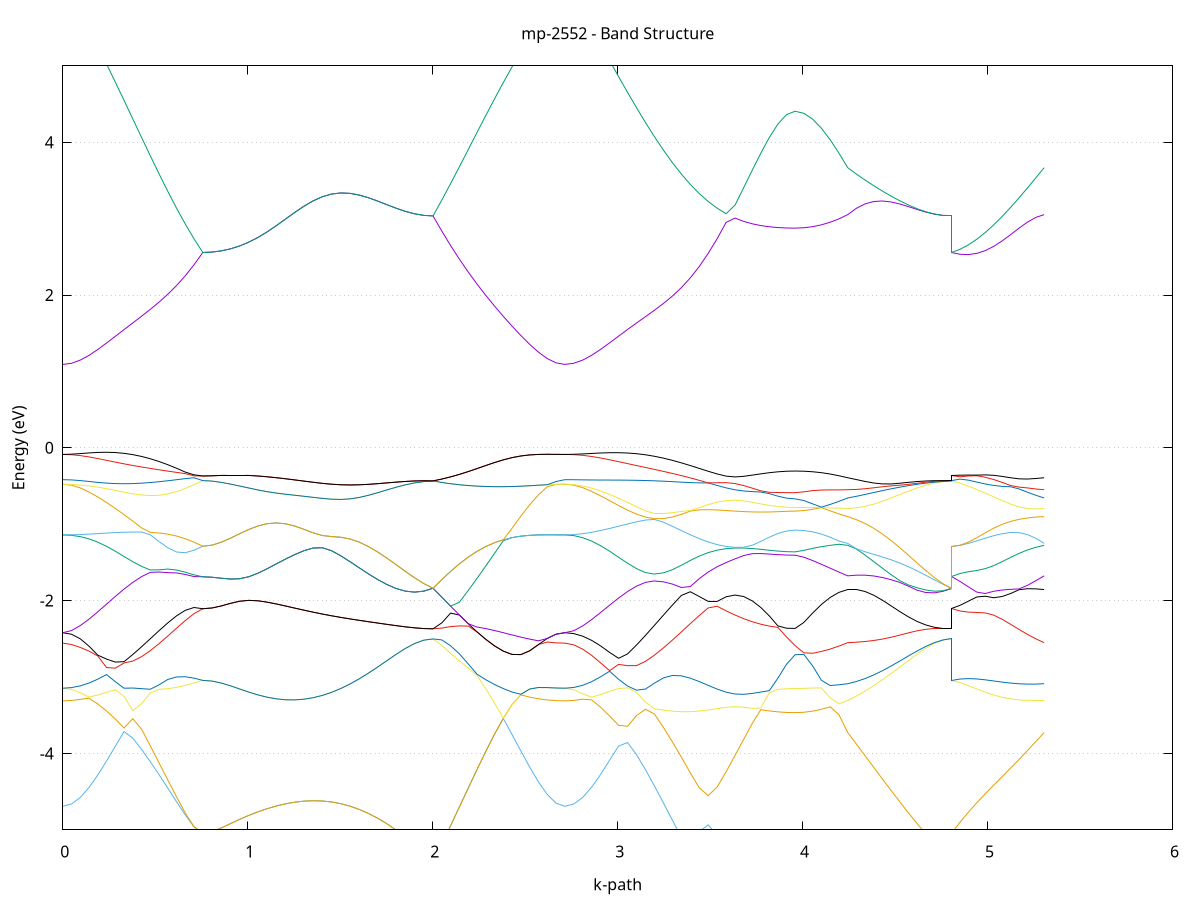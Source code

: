 set title 'mp-2552 - Band Structure'
set xlabel 'k-path'
set ylabel 'Energy (eV)'
set grid y
set yrange [-5:5]
set terminal png size 800,600
set output 'mp-2552_bands_gnuplot.png'
plot '-' using 1:2 with lines notitle, '-' using 1:2 with lines notitle, '-' using 1:2 with lines notitle, '-' using 1:2 with lines notitle, '-' using 1:2 with lines notitle, '-' using 1:2 with lines notitle, '-' using 1:2 with lines notitle, '-' using 1:2 with lines notitle, '-' using 1:2 with lines notitle, '-' using 1:2 with lines notitle, '-' using 1:2 with lines notitle, '-' using 1:2 with lines notitle, '-' using 1:2 with lines notitle, '-' using 1:2 with lines notitle, '-' using 1:2 with lines notitle, '-' using 1:2 with lines notitle, '-' using 1:2 with lines notitle, '-' using 1:2 with lines notitle, '-' using 1:2 with lines notitle, '-' using 1:2 with lines notitle, '-' using 1:2 with lines notitle, '-' using 1:2 with lines notitle, '-' using 1:2 with lines notitle, '-' using 1:2 with lines notitle, '-' using 1:2 with lines notitle, '-' using 1:2 with lines notitle, '-' using 1:2 with lines notitle, '-' using 1:2 with lines notitle, '-' using 1:2 with lines notitle, '-' using 1:2 with lines notitle, '-' using 1:2 with lines notitle, '-' using 1:2 with lines notitle, '-' using 1:2 with lines notitle, '-' using 1:2 with lines notitle, '-' using 1:2 with lines notitle, '-' using 1:2 with lines notitle, '-' using 1:2 with lines notitle, '-' using 1:2 with lines notitle, '-' using 1:2 with lines notitle, '-' using 1:2 with lines notitle, '-' using 1:2 with lines notitle, '-' using 1:2 with lines notitle, '-' using 1:2 with lines notitle, '-' using 1:2 with lines notitle, '-' using 1:2 with lines notitle, '-' using 1:2 with lines notitle, '-' using 1:2 with lines notitle, '-' using 1:2 with lines notitle
0.000000 -20.462420
0.047309 -20.457720
0.094619 -20.443720
0.141928 -20.420420
0.189237 -20.388020
0.236547 -20.346420
0.283856 -20.295820
0.331165 -20.236420
0.378475 -20.168420
0.425784 -20.092020
0.473093 -20.007420
0.520403 -19.915020
0.567712 -19.815020
0.615021 -19.708020
0.662331 -19.594320
0.709640 -19.474520
0.756949 -19.349020
0.756949 -19.349020
0.806637 -19.345720
0.856325 -19.335720
0.906013 -19.319420
0.955701 -19.297320
1.005389 -19.270220
1.055077 -19.239220
1.104765 -19.205820
1.154453 -19.171820
1.204141 -19.139820
1.253829 -19.112520
1.303517 -19.092920
1.353205 -19.083620
1.353205 -19.083620
1.403097 -19.086020
1.452988 -19.100420
1.502880 -19.124820
1.552771 -19.156720
1.602663 -19.193020
1.652555 -19.230720
1.702446 -19.267520
1.752338 -19.301320
1.802229 -19.330820
1.852121 -19.354720
1.902013 -19.372320
1.951904 -19.383120
2.001796 -19.386820
2.001796 -19.386820
2.049304 -19.517820
2.096811 -19.642120
2.144319 -19.759020
2.191827 -19.867920
2.239335 -19.968620
2.286843 -20.060620
2.334350 -20.143720
2.381858 -20.217620
2.429366 -20.281920
2.476874 -20.336820
2.524382 -20.381820
2.571889 -20.417020
2.619397 -20.442220
2.666905 -20.457320
2.714413 -20.462420
2.714413 -20.462420
2.762863 -20.457520
2.811313 -20.443020
2.859763 -20.418820
2.908213 -20.385120
2.956663 -20.342020
3.005113 -20.289720
3.053563 -20.228520
3.102013 -20.158520
3.150463 -20.080220
3.198913 -19.993920
3.247363 -19.900120
3.295813 -19.799220
3.344264 -19.691920
3.392714 -19.578620
3.441164 -19.460120
3.489614 -19.337220
3.538064 -19.210820
3.586514 -19.188520
3.634964 -19.256320
3.634964 -19.256320
3.681292 -19.313020
3.727620 -19.361420
3.773948 -19.401420
3.820275 -19.432620
3.866603 -19.455120
3.912931 -19.468620
3.959259 -19.473120
3.959259 -19.473120
4.006716 -19.468020
4.054174 -19.453020
4.101631 -19.428020
4.149088 -19.393220
4.196546 -19.348720
4.244003 -19.294720
4.244003 -19.294720
4.290811 -19.264520
4.337619 -19.249920
4.384427 -19.249320
4.431235 -19.259520
4.478043 -19.277020
4.524851 -19.298420
4.571659 -19.320820
4.618467 -19.342120
4.665275 -19.360520
4.712083 -19.374620
4.758891 -19.383620
4.805699 -19.386820
4.805699 -19.349020
4.851186 -19.350220
4.896672 -19.345820
4.942159 -19.336620
4.987645 -19.323520
5.033132 -19.308120
5.078619 -19.291920
5.124105 -19.277320
5.169592 -19.267220
5.215079 -19.264720
5.260565 -19.273020
5.306052 -19.294720
e
0.000000 -17.598520
0.047309 -17.610720
0.094619 -17.647720
0.141928 -17.707620
0.189237 -17.787820
0.236547 -17.885020
0.283856 -17.996220
0.331165 -18.118220
0.378475 -18.248420
0.425784 -18.384320
0.473093 -18.523720
0.520403 -18.664820
0.567712 -18.806220
0.615021 -18.946320
0.662331 -19.084220
0.709640 -19.218720
0.756949 -19.349020
0.756949 -19.349020
0.806637 -19.345720
0.856325 -19.335720
0.906013 -19.319420
0.955701 -19.297320
1.005389 -19.270220
1.055077 -19.239220
1.104765 -19.205820
1.154453 -19.171820
1.204141 -19.139820
1.253829 -19.112520
1.303517 -19.092920
1.353205 -19.083620
1.353205 -19.083620
1.403097 -19.086020
1.452988 -19.100420
1.502880 -19.124820
1.552771 -19.156720
1.602663 -19.193020
1.652555 -19.230720
1.702446 -19.267520
1.752338 -19.301320
1.802229 -19.330820
1.852121 -19.354720
1.902013 -19.372320
1.951904 -19.383120
2.001796 -19.386820
2.001796 -19.386820
2.049304 -19.249520
2.096811 -19.106920
2.144319 -18.959820
2.191827 -18.809420
2.239335 -18.657120
2.286843 -18.504420
2.334350 -18.353620
2.381858 -18.206820
2.429366 -18.067020
2.476874 -17.937920
2.524382 -17.823220
2.571889 -17.727520
2.619397 -17.654920
2.666905 -17.609620
2.714413 -17.598520
2.714413 -17.598520
2.762863 -17.609820
2.811313 -17.643220
2.859763 -17.697020
2.908213 -17.768420
2.956663 -17.854520
3.005113 -17.952120
3.053563 -18.058020
3.102013 -18.169620
3.150463 -18.284120
3.198913 -18.399720
3.247363 -18.514520
3.295813 -18.626820
3.344264 -18.735420
3.392714 -18.839220
3.441164 -18.937120
3.489614 -19.028320
3.538064 -19.112420
3.586514 -19.081620
3.634964 -18.950820
3.634964 -18.950820
3.681292 -18.825620
3.727620 -18.701520
3.773948 -18.580520
3.820275 -18.465720
3.866603 -18.362720
3.912931 -18.284020
3.959259 -18.252420
3.959259 -18.252420
4.006716 -18.288120
4.054174 -18.377220
4.101631 -18.493520
4.149088 -18.622520
4.196546 -18.757320
4.244003 -18.894020
4.244003 -18.894020
4.290811 -18.970520
4.337619 -19.041520
4.384427 -19.106620
4.431235 -19.165420
4.478043 -19.217520
4.524851 -19.262820
4.571659 -19.301220
4.618467 -19.332420
4.665275 -19.356520
4.712083 -19.373520
4.758891 -19.383520
4.805699 -19.386820
4.805699 -19.349020
4.851186 -19.341720
4.896672 -19.327820
4.942159 -19.307220
4.987645 -19.279520
5.033132 -19.244820
5.078619 -19.203120
5.124105 -19.154420
5.169592 -19.098920
5.215079 -19.036820
5.260565 -18.968420
5.306052 -18.894020
e
0.000000 -17.598520
0.047309 -17.596620
0.094619 -17.591220
0.141928 -17.582320
0.189237 -17.569720
0.236547 -17.553520
0.283856 -17.533720
0.331165 -17.510220
0.378475 -17.483120
0.425784 -17.452420
0.473093 -17.418220
0.520403 -17.380620
0.567712 -17.339820
0.615021 -17.295920
0.662331 -17.249820
0.709640 -17.202620
0.756949 -17.159520
0.756949 -17.159520
0.806637 -17.181520
0.856325 -17.230820
0.906013 -17.292420
0.955701 -17.361420
1.005389 -17.434920
1.055077 -17.510620
1.104765 -17.585620
1.154453 -17.657120
1.204141 -17.721520
1.253829 -17.775020
1.303517 -17.814020
1.353205 -17.835320
1.353205 -17.835320
1.403097 -17.836820
1.452988 -17.818520
1.502880 -17.782020
1.552771 -17.730520
1.602663 -17.667320
1.652555 -17.596120
1.702446 -17.520120
1.752338 -17.442020
1.802229 -17.364120
1.852121 -17.288520
1.902013 -17.216620
1.951904 -17.149820
2.001796 -17.088920
2.001796 -17.088920
2.049304 -17.147520
2.096811 -17.204220
2.144319 -17.258220
2.191827 -17.309320
2.239335 -17.357120
2.286843 -17.401320
2.334350 -17.441520
2.381858 -17.477520
2.429366 -17.509020
2.476874 -17.536020
2.524382 -17.558320
2.571889 -17.575820
2.619397 -17.588320
2.666905 -17.595920
2.714413 -17.598520
2.714413 -17.598520
2.762863 -17.599020
2.811313 -17.602420
2.859763 -17.608320
2.908213 -17.616620
2.956663 -17.626920
3.005113 -17.639320
3.053563 -17.653520
3.102013 -17.669320
3.150463 -17.686420
3.198913 -17.704620
3.247363 -17.723620
3.295813 -17.743220
3.344264 -17.763020
3.392714 -17.782820
3.441164 -17.802220
3.489614 -17.821120
3.538064 -17.839020
3.586514 -17.855820
3.634964 -17.871020
3.634964 -17.871020
3.681292 -17.884220
3.727620 -17.895820
3.773948 -17.905820
3.820275 -17.914220
3.866603 -17.921220
3.912931 -17.927320
3.959259 -17.930420
3.959259 -17.930420
4.006716 -17.928620
4.054174 -17.923520
4.101631 -17.915420
4.149088 -17.904620
4.196546 -17.891620
4.244003 -17.876620
4.244003 -17.876620
4.290811 -17.867120
4.337619 -17.835620
4.384427 -17.784320
4.431235 -17.717320
4.478043 -17.639120
4.524851 -17.553920
4.571659 -17.466020
4.618467 -17.378720
4.665275 -17.295120
4.712083 -17.217720
4.758891 -17.148420
4.805699 -17.088920
4.805699 -17.159520
4.851186 -17.212020
4.896672 -17.264720
4.942159 -17.318120
4.987645 -17.379920
5.033132 -17.465620
5.078619 -17.558020
5.124105 -17.647120
5.169592 -17.727920
5.215079 -17.795920
5.260565 -17.846620
5.306052 -17.876620
e
0.000000 -17.594320
0.047309 -17.592220
0.094619 -17.585120
0.141928 -17.573320
0.189237 -17.557020
0.236547 -17.536020
0.283856 -17.510720
0.331165 -17.481220
0.378475 -17.447720
0.425784 -17.410320
0.473093 -17.369520
0.520403 -17.325720
0.567712 -17.279320
0.615021 -17.231320
0.662331 -17.183920
0.709640 -17.148020
0.756949 -17.159520
0.756949 -17.159520
0.806637 -17.181520
0.856325 -17.230820
0.906013 -17.292420
0.955701 -17.361420
1.005389 -17.434920
1.055077 -17.510620
1.104765 -17.585620
1.154453 -17.657120
1.204141 -17.721520
1.253829 -17.775020
1.303517 -17.814020
1.353205 -17.835320
1.353205 -17.835320
1.403097 -17.836820
1.452988 -17.818520
1.502880 -17.782020
1.552771 -17.730520
1.602663 -17.667320
1.652555 -17.596120
1.702446 -17.520120
1.752338 -17.442020
1.802229 -17.364120
1.852121 -17.288520
1.902013 -17.216620
1.951904 -17.149820
2.001796 -17.088920
2.001796 -17.088920
2.049304 -17.147520
2.096811 -17.204220
2.144319 -17.258220
2.191827 -17.309320
2.239335 -17.357120
2.286843 -17.401320
2.334350 -17.441520
2.381858 -17.477520
2.429366 -17.509020
2.476874 -17.536020
2.524382 -17.558320
2.571889 -17.575820
2.619397 -17.588320
2.666905 -17.595920
2.714413 -17.594320
2.714413 -17.594320
2.762863 -17.590920
2.811313 -17.579420
2.859763 -17.559920
2.908213 -17.532920
2.956663 -17.498520
3.005113 -17.457220
3.053563 -17.409420
3.102013 -17.355620
3.150463 -17.296520
3.198913 -17.232720
3.247363 -17.165220
3.295813 -17.095220
3.344264 -17.140820
3.392714 -17.216120
3.441164 -17.288520
3.489614 -17.357320
3.538064 -17.421620
3.586514 -17.480720
3.634964 -17.533920
3.634964 -17.533920
3.681292 -17.578920
3.727620 -17.617620
3.773948 -17.649720
3.820275 -17.674920
3.866603 -17.693020
3.912931 -17.751220
3.959259 -17.777320
3.959259 -17.777320
4.006716 -17.773520
4.054174 -17.761820
4.101631 -17.742320
4.149088 -17.714720
4.196546 -17.678920
4.244003 -17.635320
4.244003 -17.635320
4.290811 -17.606020
4.337619 -17.572620
4.384427 -17.535420
4.431235 -17.494620
4.478043 -17.450720
4.524851 -17.404020
4.571659 -17.354920
4.618467 -17.303820
4.665275 -17.251120
4.712083 -17.197420
4.758891 -17.143220
4.805699 -17.088920
4.805699 -17.159520
4.851186 -17.108620
4.896672 -17.185820
4.942159 -17.269720
4.987645 -17.349720
5.033132 -17.406320
5.078619 -17.453620
5.124105 -17.496920
5.169592 -17.536820
5.215079 -17.573420
5.260565 -17.606220
5.306052 -17.635320
e
0.000000 -16.438220
0.047309 -16.442420
0.094619 -16.455120
0.141928 -16.475720
0.189237 -16.503920
0.236547 -16.539020
0.283856 -16.580120
0.331165 -16.626620
0.378475 -16.677220
0.425784 -16.731220
0.473093 -16.787520
0.520403 -16.845220
0.567712 -16.903120
0.615021 -16.960120
0.662331 -17.013520
0.709640 -17.052520
0.756949 -17.040820
0.756949 -17.040820
0.806637 -17.025320
0.856325 -16.995320
0.906013 -16.964520
0.955701 -16.936620
1.005389 -16.911920
1.055077 -16.890520
1.104765 -16.872020
1.154453 -16.856020
1.204141 -16.842620
1.253829 -16.831520
1.303517 -16.822720
1.353205 -16.816320
1.353205 -16.816320
1.403097 -16.812420
1.452988 -16.811220
1.502880 -16.813120
1.552771 -16.818320
1.602663 -16.827320
1.652555 -16.840620
1.702446 -16.858520
1.752338 -16.881620
1.802229 -16.910420
1.852121 -16.945220
1.902013 -16.986520
1.951904 -17.034420
2.001796 -17.088920
2.001796 -17.088920
2.049304 -17.028820
2.096811 -16.967820
2.144319 -16.906620
2.191827 -16.845820
2.239335 -16.786320
2.286843 -16.728920
2.334350 -16.674420
2.381858 -16.623720
2.429366 -16.577520
2.476874 -16.536720
2.524382 -16.502220
2.571889 -16.474720
2.619397 -16.454620
2.666905 -16.442320
2.714413 -16.438220
2.714413 -16.438220
2.762863 -16.443920
2.811313 -16.460920
2.859763 -16.488820
2.908213 -16.526920
2.956663 -16.574320
3.005113 -16.629820
3.053563 -16.692420
3.102013 -16.760620
3.150463 -16.833220
3.198913 -16.908720
3.247363 -16.986020
3.295813 -17.063720
3.344264 -17.024920
3.392714 -16.962220
3.441164 -16.954420
3.489614 -17.010720
3.538064 -17.082620
3.586514 -17.161820
3.634964 -17.246420
3.634964 -17.246420
3.681292 -17.331720
3.727620 -17.420620
3.773948 -17.511520
3.820275 -17.601820
3.866603 -17.685820
3.912931 -17.704020
3.959259 -17.707720
3.959259 -17.707720
4.006716 -17.675620
4.054174 -17.597220
4.101631 -17.498720
4.149088 -17.394320
4.196546 -17.290820
4.244003 -17.191420
4.244003 -17.191420
4.290811 -17.141220
4.337619 -17.094820
4.384427 -17.053620
4.431235 -17.018620
4.478043 -16.991220
4.524851 -16.972320
4.571659 -16.963420
4.618467 -16.965220
4.665275 -16.978320
4.712083 -17.003320
4.758891 -17.040320
4.805699 -17.088920
4.805699 -17.040820
4.851186 -17.108320
4.896672 -17.060320
4.942159 -17.019120
4.987645 -16.990420
5.033132 -16.979320
5.078619 -16.986020
5.124105 -17.007920
5.169592 -17.041720
5.215079 -17.085020
5.260565 -17.135620
5.306052 -17.191420
e
0.000000 -16.438220
0.047309 -16.441420
0.094619 -16.451120
0.141928 -16.467020
0.189237 -16.489120
0.236547 -16.516920
0.283856 -16.550020
0.331165 -16.588020
0.378475 -16.630420
0.425784 -16.676620
0.473093 -16.726020
0.520403 -16.777820
0.567712 -16.831520
0.615021 -16.886320
0.662331 -16.941320
0.709640 -16.994620
0.756949 -17.040820
0.756949 -17.040820
0.806637 -17.025320
0.856325 -16.995320
0.906013 -16.964520
0.955701 -16.936620
1.005389 -16.911920
1.055077 -16.890520
1.104765 -16.872020
1.154453 -16.856020
1.204141 -16.842620
1.253829 -16.831520
1.303517 -16.822720
1.353205 -16.816320
1.353205 -16.816320
1.403097 -16.812420
1.452988 -16.811220
1.502880 -16.813120
1.552771 -16.818320
1.602663 -16.827320
1.652555 -16.840620
1.702446 -16.858520
1.752338 -16.881620
1.802229 -16.910420
1.852121 -16.945220
1.902013 -16.986520
1.951904 -17.034420
2.001796 -17.088920
2.001796 -17.088920
2.049304 -17.028820
2.096811 -16.967820
2.144319 -16.906620
2.191827 -16.845820
2.239335 -16.786320
2.286843 -16.728920
2.334350 -16.674420
2.381858 -16.623720
2.429366 -16.577520
2.476874 -16.536720
2.524382 -16.502220
2.571889 -16.474720
2.619397 -16.454620
2.666905 -16.442320
2.714413 -16.438220
2.714413 -16.438220
2.762863 -16.440220
2.811313 -16.446420
2.859763 -16.456720
2.908213 -16.471120
2.956663 -16.489720
3.005113 -16.512620
3.053563 -16.539920
3.102013 -16.571520
3.150463 -16.607620
3.198913 -16.648120
3.247363 -16.693020
3.295813 -16.742120
3.344264 -16.794120
3.392714 -16.842320
3.441164 -16.840520
3.489614 -16.780720
3.538064 -16.712720
3.586514 -16.646020
3.634964 -16.583220
3.634964 -16.583220
3.681292 -16.528520
3.727620 -16.480120
3.773948 -16.439120
3.820275 -16.406220
3.866603 -16.382120
3.912931 -16.367520
3.959259 -16.362720
3.959259 -16.362720
4.006716 -16.368620
4.054174 -16.386220
4.101631 -16.414920
4.149088 -16.454020
4.196546 -16.502520
4.244003 -16.558820
4.244003 -16.558820
4.290811 -16.590020
4.337619 -16.623720
4.384427 -16.660020
4.431235 -16.699020
4.478043 -16.740620
4.524851 -16.784520
4.571659 -16.830920
4.618467 -16.879420
4.665275 -16.929720
4.712083 -16.981720
4.758891 -17.034920
4.805699 -17.088920
4.805699 -17.040820
4.851186 -16.983820
4.896672 -16.936920
4.942159 -16.897620
4.987645 -16.860620
5.033132 -16.820720
5.078619 -16.776920
5.124105 -16.731120
5.169592 -16.685420
5.215079 -16.640820
5.260565 -16.598520
5.306052 -16.558820
e
0.000000 -13.379120
0.047309 -13.362920
0.094619 -13.315120
0.141928 -13.237320
0.189237 -13.132020
0.236547 -13.002420
0.283856 -12.851520
0.331165 -12.682320
0.378475 -12.497620
0.425784 -12.299620
0.473093 -12.090620
0.520403 -11.872320
0.567712 -11.646220
0.615021 -11.413720
0.662331 -11.175920
0.709640 -10.933920
0.756949 -10.688620
0.756949 -10.688620
0.806637 -10.677820
0.856325 -10.645820
0.906013 -10.594220
0.955701 -10.525120
1.005389 -10.441720
1.055077 -10.347920
1.104765 -10.248120
1.154453 -10.147820
1.204141 -10.052520
1.253829 -9.968620
1.303517 -9.902120
1.353205 -9.858120
1.353205 -9.858120
1.403097 -9.840120
1.452988 -9.848920
1.502880 -9.882620
1.552771 -9.936420
1.602663 -10.004820
1.652555 -10.081320
1.702446 -10.160120
1.752338 -10.235820
1.802229 -10.304020
1.852121 -10.361020
1.902013 -10.403720
1.951904 -10.430220
2.001796 -10.439220
2.001796 -10.439220
2.049304 -10.722120
2.096811 -11.000820
2.144319 -11.274420
2.191827 -11.541620
2.239335 -11.801020
2.286843 -12.050820
2.334350 -12.289020
2.381858 -12.512920
2.429366 -12.719620
2.476874 -12.905620
2.524382 -13.066920
2.571889 -13.199020
2.619397 -13.297520
2.666905 -13.358420
2.714413 -13.379120
2.714413 -13.379120
2.762863 -13.362620
2.811313 -13.313920
2.859763 -13.234520
2.908213 -13.126920
2.956663 -12.994020
3.005113 -12.838820
3.053563 -12.664120
3.102013 -12.472620
3.150463 -12.266320
3.198913 -12.047320
3.247363 -11.817120
3.295813 -11.577120
3.344264 -11.328320
3.392714 -11.072020
3.441164 -10.808920
3.489614 -10.539920
3.538064 -10.266020
3.586514 -10.087920
3.634964 -10.193320
3.634964 -10.193320
3.681292 -10.282420
3.727620 -10.359320
3.773948 -10.423220
3.820275 -10.473620
3.866603 -10.510020
3.912931 -10.532020
3.959259 -10.539320
3.959259 -10.539320
4.006716 -10.531220
4.054174 -10.507120
4.101631 -10.467020
4.149088 -10.411120
4.196546 -10.339720
4.244003 -10.253020
4.244003 -10.253020
4.290811 -10.179120
4.337619 -10.138320
4.384427 -10.128520
4.431235 -10.144520
4.478043 -10.179720
4.524851 -10.226620
4.571659 -10.278520
4.618467 -10.329320
4.665275 -10.374120
4.712083 -10.409120
4.758891 -10.431420
4.805699 -10.439220
4.805699 -10.688620
4.851186 -10.698320
4.896672 -10.687020
4.942159 -10.656120
4.987645 -10.608020
5.033132 -10.546320
5.078619 -10.475820
5.124105 -10.402920
5.169592 -10.335220
5.215079 -10.281520
5.260565 -10.251320
5.306052 -10.253020
e
0.000000 -7.485120
0.047309 -7.509920
0.094619 -7.583620
0.141928 -7.702820
0.189237 -7.860020
0.236547 -8.046420
0.283856 -8.253820
0.331165 -8.476120
0.378475 -8.708720
0.425784 -8.948520
0.473093 -9.193120
0.520403 -9.440920
0.567712 -9.690520
0.615021 -9.941020
0.662331 -10.191320
0.709640 -10.440820
0.756949 -10.688620
0.756949 -10.688620
0.806637 -10.677820
0.856325 -10.645820
0.906013 -10.594220
0.955701 -10.525120
1.005389 -10.441720
1.055077 -10.347920
1.104765 -10.248120
1.154453 -10.147820
1.204141 -10.052520
1.253829 -9.968620
1.303517 -9.902120
1.353205 -9.858120
1.353205 -9.858120
1.403097 -9.840120
1.452988 -9.848920
1.502880 -9.882620
1.552771 -9.936420
1.602663 -10.004820
1.652555 -10.081320
1.702446 -10.160120
1.752338 -10.235820
1.802229 -10.304020
1.852121 -10.361020
1.902013 -10.403720
1.951904 -10.430220
2.001796 -10.439220
2.001796 -10.439220
2.049304 -10.153220
2.096811 -9.865020
2.144319 -9.575320
2.191827 -9.284920
2.239335 -8.994920
2.286843 -8.706120
2.334350 -8.419920
2.381858 -8.138120
2.429366 -7.863220
2.476874 -7.598820
2.524382 -7.350720
2.571889 -7.389120
2.619397 -7.442220
2.666905 -7.474320
2.714413 -7.485120
2.714413 -7.485120
2.762863 -7.510920
2.811313 -7.585120
2.859763 -7.698620
2.908213 -7.841020
2.956663 -8.002820
3.005113 -8.176420
3.053563 -8.356120
3.102013 -8.538120
3.150463 -8.719420
3.198913 -8.897920
3.247363 -9.072220
3.295813 -9.241020
3.344264 -9.403320
3.392714 -9.558320
3.441164 -9.705120
3.489614 -9.842820
3.538064 -9.970720
3.586514 -9.988020
3.634964 -9.707320
3.634964 -9.707320
3.681292 -9.437820
3.727620 -9.169420
3.773948 -8.905420
3.820275 -8.651920
3.866603 -8.421720
3.912931 -8.243420
3.959259 -8.171220
3.959259 -8.171220
4.006716 -8.233820
4.054174 -8.396920
4.101631 -8.618720
4.149088 -8.871520
4.196546 -9.140920
4.244003 -9.419020
4.244003 -9.419020
4.290811 -9.559820
4.337619 -9.695220
4.384427 -9.823620
4.431235 -9.943520
4.478043 -10.053420
4.524851 -10.151920
4.571659 -10.237720
4.618467 -10.309420
4.665275 -10.366020
4.712083 -10.406820
4.758891 -10.431220
4.805699 -10.439220
4.805699 -10.688620
4.851186 -10.657420
4.896672 -10.605020
4.942159 -10.532420
4.987645 -10.440820
5.033132 -10.331820
5.078619 -10.207320
5.124105 -10.069220
5.169592 -9.919420
5.215079 -9.759820
5.260565 -9.592420
5.306052 -9.419020
e
0.000000 -7.485120
0.047309 -7.474320
0.094619 -7.442320
0.141928 -7.389320
0.189237 -7.316220
0.236547 -7.223920
0.283856 -7.113620
0.331165 -6.986620
0.378475 -6.844320
0.425784 -6.688320
0.473093 -6.520220
0.520403 -6.341620
0.567712 -6.154720
0.615021 -5.962020
0.662331 -5.768220
0.709640 -5.586520
0.756949 -5.467720
0.756949 -5.467720
0.806637 -5.499520
0.856325 -5.581520
0.906013 -5.693720
0.955701 -5.823520
1.005389 -5.963420
1.055077 -6.107620
1.104765 -6.250520
1.154453 -6.386520
1.204141 -6.509620
1.253829 -6.613720
1.303517 -6.692720
1.353205 -6.741720
1.353205 -6.741720
1.403097 -6.757220
1.452988 -6.738120
1.502880 -6.686520
1.552771 -6.606420
1.602663 -6.503520
1.652555 -6.383320
1.702446 -6.251220
1.752338 -6.111920
1.802229 -5.969520
1.852121 -5.827320
1.902013 -5.688020
1.951904 -5.553720
2.001796 -5.426320
2.001796 -5.426320
2.049304 -5.657720
2.096811 -5.881220
2.144319 -6.095420
2.191827 -6.298820
2.239335 -6.490220
2.286843 -6.668120
2.334350 -6.831420
2.381858 -6.978920
2.429366 -7.109520
2.476874 -7.221920
2.524382 -7.315420
2.571889 -7.389120
2.619397 -7.442220
2.666905 -7.474320
2.714413 -7.485120
2.714413 -7.485120
2.762863 -7.477820
2.811313 -7.456420
2.859763 -7.422820
2.908213 -7.379520
2.956663 -7.330120
3.005113 -7.277820
3.053563 -7.225420
3.102013 -7.174520
3.150463 -7.125520
3.198913 -7.078220
3.247363 -7.032120
3.295813 -6.986820
3.344264 -6.942120
3.392714 -6.898120
3.441164 -6.854920
3.489614 -6.813220
3.538064 -6.773520
3.586514 -6.736920
3.634964 -6.704520
3.634964 -6.704520
3.681292 -6.679420
3.727620 -6.664220
3.773948 -6.670320
3.820275 -6.734620
3.866603 -6.881520
3.912931 -7.032520
3.959259 -7.098020
3.959259 -7.098020
4.006716 -7.084920
4.054174 -7.046020
4.101631 -6.983320
4.149088 -6.901220
4.196546 -6.811320
4.244003 -6.741320
4.244003 -6.741320
4.290811 -6.742320
4.337619 -6.717620
4.384427 -6.659020
4.431235 -6.567920
4.478043 -6.449620
4.524851 -6.311120
4.571659 -6.159720
4.618467 -6.002120
4.665275 -5.844520
4.712083 -5.692620
4.758891 -5.551620
4.805699 -5.426320
4.805699 -5.467720
4.851186 -5.548020
4.896672 -5.634420
4.942159 -5.725520
4.987645 -5.820020
5.033132 -5.917220
5.078619 -6.087720
5.124105 -6.263220
5.169592 -6.423520
5.215079 -6.560520
5.260565 -6.667520
5.306052 -6.741320
e
0.000000 -6.775520
0.047309 -6.774620
0.094619 -6.768720
0.141928 -6.751220
0.189237 -6.718220
0.236547 -6.668520
0.283856 -6.602720
0.331165 -6.521920
0.378475 -6.427020
0.425784 -6.318920
0.473093 -6.198620
0.520403 -6.067420
0.567712 -5.927020
0.615021 -5.780020
0.662331 -5.632520
0.709640 -5.504020
0.756949 -5.467720
0.756949 -5.467720
0.806637 -5.499520
0.856325 -5.581520
0.906013 -5.693720
0.955701 -5.823520
1.005389 -5.963420
1.055077 -6.107620
1.104765 -6.250520
1.154453 -6.386520
1.204141 -6.509620
1.253829 -6.613720
1.303517 -6.692720
1.353205 -6.741720
1.353205 -6.741720
1.403097 -6.757220
1.452988 -6.738120
1.502880 -6.686520
1.552771 -6.606420
1.602663 -6.503520
1.652555 -6.383320
1.702446 -6.251220
1.752338 -6.111920
1.802229 -5.969520
1.852121 -5.827320
1.902013 -5.688020
1.951904 -5.553720
2.001796 -5.426320
2.001796 -5.426320
2.049304 -5.657720
2.096811 -5.881220
2.144319 -6.095420
2.191827 -6.298820
2.239335 -6.490220
2.286843 -6.668120
2.334350 -6.831420
2.381858 -6.978920
2.429366 -7.109520
2.476874 -7.221920
2.524382 -7.315420
2.571889 -7.128020
2.619397 -6.944620
2.666905 -6.820120
2.714413 -6.775520
2.714413 -6.775520
2.762863 -6.769620
2.811313 -6.751720
2.859763 -6.720420
2.908213 -6.673620
2.956663 -6.609020
3.005113 -6.524320
3.053563 -6.418220
3.102013 -6.290820
3.150463 -6.143720
3.198913 -5.979120
3.247363 -5.799820
3.295813 -5.609120
3.344264 -5.410520
3.392714 -5.318720
3.441164 -5.531920
3.489614 -5.735020
3.538064 -5.925820
3.586514 -6.102120
3.634964 -6.261820
3.634964 -6.261820
3.681292 -6.397520
3.727620 -6.515020
3.773948 -6.613120
3.820275 -6.690620
3.866603 -6.746620
3.912931 -6.780620
3.959259 -6.791920
3.959259 -6.791920
4.006716 -6.732920
4.054174 -6.580920
4.101631 -6.517220
4.149088 -6.520220
4.196546 -6.509620
4.244003 -6.458520
4.244003 -6.458520
4.290811 -6.411420
4.337619 -6.345820
4.384427 -6.272220
4.431235 -6.193920
4.478043 -6.112120
4.524851 -6.027020
4.571659 -5.938420
4.618467 -5.845820
4.665275 -5.748820
4.712083 -5.646820
4.758891 -5.539420
4.805699 -5.426320
4.805699 -5.467720
4.851186 -5.395420
4.896672 -5.362320
4.942159 -5.536920
4.987645 -5.718720
5.033132 -5.903520
5.078619 -6.014420
5.124105 -6.112120
5.169592 -6.208220
5.215079 -6.300720
5.260565 -6.386220
5.306052 -6.458520
e
0.000000 -4.692820
0.047309 -4.662720
0.094619 -4.576920
0.141928 -4.446020
0.189237 -4.282920
0.236547 -4.099620
0.283856 -3.906820
0.331165 -3.714520
0.378475 -3.800420
0.425784 -3.947820
0.473093 -4.108120
0.520403 -4.278220
0.567712 -4.454420
0.615021 -4.632420
0.662331 -4.805720
0.709640 -4.962720
0.756949 -5.043520
0.756949 -5.043520
0.806637 -5.023520
0.856325 -4.976320
0.906013 -4.920020
0.955701 -4.864020
1.005389 -4.811820
1.055077 -4.764920
1.104765 -4.723720
1.154453 -4.688720
1.204141 -4.660220
1.253829 -4.638920
1.303517 -4.625220
1.353205 -4.619720
1.353205 -4.619720
1.403097 -4.623020
1.452988 -4.635720
1.502880 -4.658220
1.552771 -4.690820
1.602663 -4.733420
1.652555 -4.786120
1.702446 -4.848720
1.752338 -4.921120
1.802229 -5.003320
1.852121 -5.095020
1.902013 -5.196320
1.951904 -5.306920
2.001796 -5.426320
2.001796 -5.426320
2.049304 -5.188620
2.096811 -4.946320
2.144319 -4.701420
2.191827 -4.456120
2.239335 -4.213020
2.286843 -3.975620
2.334350 -3.748720
2.381858 -3.543720
2.429366 -3.754920
2.476874 -3.969220
2.524382 -4.179120
2.571889 -4.373920
2.619397 -4.538320
2.666905 -4.651720
2.714413 -4.692820
2.714413 -4.692820
2.762863 -4.662520
2.811313 -4.575520
2.859763 -4.442020
2.908213 -4.274820
2.956663 -4.088320
3.005113 -3.904420
3.053563 -3.858620
3.102013 -4.016620
3.150463 -4.213120
3.198913 -4.426120
3.247363 -4.648020
3.295813 -4.873520
3.344264 -5.098320
3.392714 -5.210020
3.441164 -5.023820
3.489614 -4.936020
3.538064 -5.072520
3.586514 -5.298920
3.634964 -5.547320
3.634964 -5.547320
3.681292 -5.791720
3.727620 -6.034020
3.773948 -6.258420
3.820275 -6.421720
3.866603 -6.486520
3.912931 -6.502820
3.959259 -6.505820
3.959259 -6.505820
4.006716 -6.507420
4.054174 -6.511720
4.101631 -6.377620
4.149088 -6.151520
4.196546 -5.917920
4.244003 -5.686020
4.244003 -5.686020
4.290811 -5.566420
4.337619 -5.456720
4.384427 -5.359620
4.431235 -5.277720
4.478043 -5.213620
4.524851 -5.169920
4.571659 -5.148820
4.618467 -5.152620
4.665275 -5.182520
4.712083 -5.238920
4.758891 -5.321020
4.805699 -5.426320
4.805699 -5.043520
4.851186 -5.197420
4.896672 -5.333620
4.942159 -5.285320
4.987645 -5.254120
5.033132 -5.243320
5.078619 -5.256220
5.124105 -5.294520
5.169592 -5.358620
5.215079 -5.447220
5.260565 -5.557520
5.306052 -5.686020
e
0.000000 -3.312420
0.047309 -3.307320
0.094619 -3.292520
0.141928 -3.278020
0.189237 -3.353220
0.236547 -3.445320
0.283856 -3.549720
0.331165 -3.667720
0.378475 -3.545920
0.425784 -3.682820
0.473093 -3.901020
0.520403 -4.124320
0.567712 -4.348120
0.615021 -4.568920
0.662331 -4.780220
0.709640 -4.960120
0.756949 -5.043520
0.756949 -5.043520
0.806637 -5.023520
0.856325 -4.976320
0.906013 -4.920020
0.955701 -4.864020
1.005389 -4.811820
1.055077 -4.764920
1.104765 -4.723720
1.154453 -4.688720
1.204141 -4.660220
1.253829 -4.638920
1.303517 -4.625220
1.353205 -4.619720
1.353205 -4.619720
1.403097 -4.623020
1.452988 -4.635720
1.502880 -4.658220
1.552771 -4.690820
1.602663 -4.733420
1.652555 -4.786120
1.702446 -4.848720
1.752338 -4.921120
1.802229 -5.003320
1.852121 -5.095020
1.902013 -5.196320
1.951904 -5.306920
2.001796 -5.426320
2.001796 -5.426320
2.049304 -5.188620
2.096811 -4.946320
2.144319 -4.701420
2.191827 -4.456120
2.239335 -4.213020
2.286843 -3.975620
2.334350 -3.748720
2.381858 -3.539120
2.429366 -3.358720
2.476874 -3.234120
2.524382 -3.263220
2.571889 -3.285220
2.619397 -3.300520
2.666905 -3.309420
2.714413 -3.312420
2.714413 -3.312420
2.762863 -3.306920
2.811313 -3.290520
2.859763 -3.299820
2.908213 -3.397420
2.956663 -3.510620
3.005113 -3.632520
3.053563 -3.644820
3.102013 -3.505120
3.150463 -3.421220
3.198913 -3.484920
3.247363 -3.660120
3.295813 -3.849220
3.344264 -4.048920
3.392714 -4.254320
3.441164 -4.450320
3.489614 -4.553420
3.538064 -4.438720
3.586514 -4.240320
3.634964 -4.025620
3.634964 -4.025620
3.681292 -3.817020
3.727620 -3.609520
3.773948 -3.428020
3.820275 -3.444220
3.866603 -3.456520
3.912931 -3.464020
3.959259 -3.466620
3.959259 -3.466620
4.006716 -3.461620
4.054174 -3.446820
4.101631 -3.422720
4.149088 -3.390320
4.196546 -3.494120
4.244003 -3.726920
4.244003 -3.726920
4.290811 -3.877820
4.337619 -4.029920
4.384427 -4.182520
4.431235 -4.334420
4.478043 -4.484620
4.524851 -4.632420
4.571659 -4.776820
4.618467 -4.917120
4.665275 -5.052620
4.712083 -5.182820
4.758891 -5.307520
4.805699 -5.426320
4.805699 -5.043520
4.851186 -4.900820
4.896672 -4.768720
4.942159 -4.645420
4.987645 -4.528820
5.033132 -4.416320
5.078619 -4.305420
5.124105 -4.194120
5.169592 -4.080920
5.215079 -3.965320
5.260565 -3.847120
5.306052 -3.726920
e
0.000000 -3.146520
0.047309 -3.162420
0.094619 -3.206520
0.141928 -3.262120
0.189237 -3.235520
0.236547 -3.200220
0.283856 -3.167320
0.331165 -3.251920
0.378475 -3.440720
0.425784 -3.350120
0.473093 -3.210120
0.520403 -3.161720
0.567712 -3.153320
0.615021 -3.135320
0.662331 -3.109120
0.709640 -3.077520
0.756949 -3.044220
0.756949 -3.044220
0.806637 -3.053420
0.856325 -3.078820
0.906013 -3.115020
0.955701 -3.156320
1.005389 -3.197320
1.055077 -3.234220
1.104765 -3.264420
1.154453 -3.286020
1.204141 -3.298020
1.253829 -3.299620
1.303517 -3.290720
1.353205 -3.271220
1.353205 -3.271220
1.403097 -3.241220
1.452988 -3.201020
1.502880 -3.151020
1.552771 -3.091820
1.602663 -3.024220
1.652555 -2.949420
1.702446 -2.869220
1.752338 -2.786120
1.802229 -2.703520
1.852121 -2.626420
1.902013 -2.561720
1.951904 -2.517620
2.001796 -2.501820
2.001796 -2.501820
2.049304 -2.586820
2.096811 -2.690920
2.144319 -2.790220
2.191827 -2.881220
2.239335 -2.980020
2.286843 -3.152220
2.334350 -3.341320
2.381858 -3.539120
2.429366 -3.358720
2.476874 -3.226520
2.524382 -3.157520
2.571889 -3.137620
2.619397 -3.138820
2.666905 -3.144120
2.714413 -3.146520
2.714413 -3.146520
2.762863 -3.166220
2.811313 -3.220520
2.859763 -3.264020
2.908213 -3.229020
2.956663 -3.188620
3.005113 -3.151020
3.053563 -3.141920
3.102013 -3.203920
3.150463 -3.328520
3.198913 -3.416020
3.247363 -3.432820
3.295813 -3.447420
3.344264 -3.454520
3.392714 -3.453620
3.441164 -3.445220
3.489614 -3.431020
3.538064 -3.413620
3.586514 -3.397320
3.634964 -3.389320
3.634964 -3.389320
3.681292 -3.394820
3.727620 -3.410020
3.773948 -3.405220
3.820275 -3.206220
3.866603 -3.163520
3.912931 -3.153820
3.959259 -3.150520
3.959259 -3.150520
4.006716 -3.148720
4.054174 -3.144220
4.101631 -3.143020
4.149088 -3.273620
4.196546 -3.351120
4.244003 -3.307320
4.244003 -3.307320
4.290811 -3.249920
4.337619 -3.185320
4.384427 -3.114120
4.431235 -3.037320
4.478043 -2.955920
4.524851 -2.871320
4.571659 -2.785420
4.618467 -2.701320
4.665275 -2.623620
4.712083 -2.559120
4.758891 -2.516420
4.805699 -2.501820
4.805699 -3.044220
4.851186 -3.074020
4.896672 -3.113020
4.942159 -3.156220
4.987645 -3.198620
5.033132 -3.235820
5.078619 -3.265520
5.124105 -3.286520
5.169592 -3.299320
5.215079 -3.305520
5.260565 -3.307320
5.306052 -3.307320
e
0.000000 -3.146520
0.047309 -3.138920
0.094619 -3.116220
0.141928 -3.079120
0.189237 -3.028320
0.236547 -2.968120
0.283856 -3.061320
0.331165 -3.146820
0.378475 -3.144320
0.425784 -3.152720
0.473093 -3.160720
0.520403 -3.102120
0.567712 -3.032320
0.615021 -2.999420
0.662331 -2.996820
0.709640 -3.014820
0.756949 -3.044220
0.756949 -3.044220
0.806637 -3.053420
0.856325 -3.078820
0.906013 -3.115020
0.955701 -3.156320
1.005389 -3.197320
1.055077 -3.234220
1.104765 -3.264420
1.154453 -3.286020
1.204141 -3.298020
1.253829 -3.299620
1.303517 -3.290720
1.353205 -3.271220
1.353205 -3.271220
1.403097 -3.241220
1.452988 -3.201020
1.502880 -3.151020
1.552771 -3.091820
1.602663 -3.024220
1.652555 -2.949420
1.702446 -2.869220
1.752338 -2.786120
1.802229 -2.703520
1.852121 -2.626420
1.902013 -2.561720
1.951904 -2.517620
2.001796 -2.501820
2.001796 -2.501820
2.049304 -2.514620
2.096811 -2.591220
2.144319 -2.697320
2.191827 -2.827720
2.239335 -2.963020
2.286843 -3.035320
2.334350 -3.098320
2.381858 -3.152120
2.429366 -3.197220
2.476874 -3.226520
2.524382 -3.157520
2.571889 -3.137620
2.619397 -3.138820
2.666905 -3.144120
2.714413 -3.146520
2.714413 -3.146520
2.762863 -3.136920
2.811313 -3.108320
2.859763 -3.061220
2.908213 -2.996620
2.956663 -2.924620
3.005113 -3.029720
3.053563 -3.118420
3.102013 -3.172820
3.150463 -3.157620
3.198913 -3.080620
3.247363 -3.012020
3.295813 -2.980320
3.344264 -2.984720
3.392714 -3.014920
3.441164 -3.059520
3.489614 -3.109720
3.538064 -3.158320
3.586514 -3.198620
3.634964 -3.223020
3.634964 -3.223020
3.681292 -3.226520
3.727620 -3.215020
3.773948 -3.196920
3.820275 -3.178520
3.866603 -3.014620
3.912931 -2.834420
3.959259 -2.708720
3.959259 -2.708720
4.006716 -2.703820
4.054174 -2.854420
4.101631 -3.042320
4.149088 -3.111720
4.196546 -3.101720
4.244003 -3.087920
4.244003 -3.087920
4.290811 -3.059120
4.337619 -3.020820
4.384427 -2.973520
4.431235 -2.918320
4.478043 -2.856920
4.524851 -2.791720
4.571659 -2.725320
4.618467 -2.660520
4.665275 -2.600820
4.712083 -2.550420
4.758891 -2.515120
4.805699 -2.501820
4.805699 -3.044220
4.851186 -3.026620
4.896672 -3.021120
4.942159 -3.025720
4.987645 -3.037120
5.033132 -3.051820
5.078619 -3.066820
5.124105 -3.079620
5.169592 -3.088720
5.215079 -3.093020
5.260565 -3.092620
5.306052 -3.087920
e
0.000000 -2.556620
0.047309 -2.574620
0.094619 -2.613320
0.141928 -2.661220
0.189237 -2.725020
0.236547 -2.876420
0.283856 -2.884020
0.331165 -2.816520
0.378475 -2.791420
0.425784 -2.734020
0.473093 -2.655320
0.520403 -2.563520
0.567712 -2.464020
0.615021 -2.361320
0.662331 -2.260720
0.709640 -2.170520
0.756949 -2.106420
0.756949 -2.106420
0.806637 -2.096520
0.856325 -2.070120
0.906013 -2.036520
0.955701 -2.008420
1.005389 -1.996720
1.055077 -2.002520
1.104765 -2.020120
1.154453 -2.043820
1.204141 -2.070420
1.253829 -2.097920
1.303517 -2.125020
1.353205 -2.151120
1.353205 -2.151120
1.403097 -2.175820
1.452988 -2.198620
1.502880 -2.219820
1.552771 -2.239520
1.602663 -2.258120
1.652555 -2.276020
1.702446 -2.293620
1.752338 -2.310920
1.802229 -2.327720
1.852121 -2.343320
1.902013 -2.356520
1.951904 -2.365820
2.001796 -2.369220
2.001796 -2.369220
2.049304 -2.359920
2.096811 -2.340120
2.144319 -2.331120
2.191827 -2.333620
2.239335 -2.408620
2.286843 -2.506520
2.334350 -2.592420
2.381858 -2.661520
2.429366 -2.704620
2.476874 -2.706620
2.524382 -2.657020
2.571889 -2.575220
2.619397 -2.542720
2.666905 -2.553120
2.714413 -2.556620
2.714413 -2.556620
2.762863 -2.579120
2.811313 -2.635720
2.859763 -2.717020
2.908213 -2.816420
2.956663 -2.916820
3.005113 -2.834920
3.053563 -2.851720
3.102013 -2.850820
3.150463 -2.795420
3.198913 -2.714020
3.247363 -2.619620
3.295813 -2.517220
3.344264 -2.410320
3.392714 -2.301920
3.441164 -2.195520
3.489614 -2.096020
3.538064 -2.073920
3.586514 -2.134220
3.634964 -2.189420
3.634964 -2.189420
3.681292 -2.236220
3.727620 -2.276320
3.773948 -2.308920
3.820275 -2.333820
3.866603 -2.351120
3.912931 -2.475420
3.959259 -2.589120
3.959259 -2.589120
4.006716 -2.683820
4.054174 -2.689420
4.101631 -2.665920
4.149088 -2.634320
4.196546 -2.595620
4.244003 -2.550820
4.244003 -2.550820
4.290811 -2.544520
4.337619 -2.535620
4.384427 -2.522320
4.431235 -2.503820
4.478043 -2.480120
4.524851 -2.452220
4.571659 -2.422720
4.618467 -2.395620
4.665275 -2.376020
4.712083 -2.367320
4.758891 -2.367320
4.805699 -2.369220
4.805699 -2.106420
4.851186 -2.136220
4.896672 -2.150720
4.942159 -2.154920
4.987645 -2.161820
5.033132 -2.190320
5.078619 -2.243920
5.124105 -2.309320
5.169592 -2.376520
5.215079 -2.440920
5.260565 -2.499720
5.306052 -2.550820
e
0.000000 -2.420120
0.047309 -2.440520
0.094619 -2.500520
0.141928 -2.597020
0.189237 -2.714020
0.236547 -2.765420
0.283856 -2.804620
0.331165 -2.799620
0.378475 -2.705520
0.425784 -2.604620
0.473093 -2.499520
0.520403 -2.393720
0.567712 -2.291720
0.615021 -2.199720
0.662331 -2.127120
0.709640 -2.090220
0.756949 -2.106420
0.756949 -2.106420
0.806637 -2.096520
0.856325 -2.070120
0.906013 -2.036520
0.955701 -2.008420
1.005389 -1.996720
1.055077 -2.002520
1.104765 -2.020120
1.154453 -2.043820
1.204141 -2.070420
1.253829 -2.097920
1.303517 -2.125020
1.353205 -2.151120
1.353205 -2.151120
1.403097 -2.175820
1.452988 -2.198620
1.502880 -2.219820
1.552771 -2.239520
1.602663 -2.258120
1.652555 -2.276020
1.702446 -2.293620
1.752338 -2.310920
1.802229 -2.327720
1.852121 -2.343320
1.902013 -2.356520
1.951904 -2.365820
2.001796 -2.369220
2.001796 -2.369220
2.049304 -2.291620
2.096811 -2.163420
2.144319 -2.189120
2.191827 -2.301920
2.239335 -2.408620
2.286843 -2.506520
2.334350 -2.592420
2.381858 -2.661520
2.429366 -2.704620
2.476874 -2.706620
2.524382 -2.657020
2.571889 -2.575220
2.619397 -2.495220
2.666905 -2.439720
2.714413 -2.420120
2.714413 -2.420120
2.762863 -2.431720
2.811313 -2.465920
2.859763 -2.520820
2.908213 -2.593620
2.956663 -2.678620
3.005113 -2.755120
3.053563 -2.697620
3.102013 -2.581720
3.150463 -2.455420
3.198913 -2.323820
3.247363 -2.190620
3.295813 -2.059120
3.344264 -1.933220
3.392714 -1.883920
3.441164 -1.946120
3.489614 -2.010420
3.538064 -2.010520
3.586514 -1.950120
3.634964 -1.927220
3.634964 -1.927220
3.681292 -1.946520
3.727620 -2.002920
3.773948 -2.089820
3.820275 -2.200920
3.866603 -2.331320
3.912931 -2.361320
3.959259 -2.364620
3.959259 -2.364620
4.006716 -2.286020
4.054174 -2.163420
4.101631 -2.050820
4.149088 -1.958620
4.196546 -1.892420
4.244003 -1.855220
4.244003 -1.855220
4.290811 -1.855220
4.337619 -1.880820
4.384427 -1.929520
4.431235 -1.994420
4.478043 -2.067920
4.524851 -2.142520
4.571659 -2.212220
4.618467 -2.271920
4.665275 -2.318120
4.712083 -2.348920
4.758891 -2.365020
4.805699 -2.369220
4.805699 -2.106420
4.851186 -2.061620
4.896672 -2.007120
4.942159 -1.952220
4.987645 -1.942720
5.033132 -1.962620
5.078619 -1.946420
5.124105 -1.908120
5.169592 -1.858220
5.215079 -1.844320
5.260565 -1.846220
5.306052 -1.855220
e
0.000000 -2.420120
0.047309 -2.392120
0.094619 -2.326720
0.141928 -2.242020
0.189237 -2.146620
0.236547 -2.046320
0.283856 -1.945720
0.331165 -1.849120
0.378475 -1.761020
0.425784 -1.686420
0.473093 -1.630320
0.520403 -1.625620
0.567712 -1.633920
0.615021 -1.637620
0.662331 -1.657820
0.709640 -1.685320
0.756949 -1.688220
0.756949 -1.688220
0.806637 -1.694020
0.856325 -1.707120
0.906013 -1.717520
0.955701 -1.713820
1.005389 -1.687920
1.055077 -1.641420
1.104765 -1.582820
1.154453 -1.519420
1.204141 -1.456520
1.253829 -1.397620
1.303517 -1.347120
1.353205 -1.312020
1.353205 -1.312020
1.403097 -1.307720
1.452988 -1.346620
1.502880 -1.412920
1.552771 -1.490220
1.602663 -1.570720
1.652555 -1.649920
1.702446 -1.724120
1.752338 -1.789320
1.802229 -1.841520
1.852121 -1.876120
1.902013 -1.888920
1.951904 -1.876320
2.001796 -1.837920
2.001796 -1.837920
2.049304 -1.954720
2.096811 -2.072620
2.144319 -2.189120
2.191827 -2.301920
2.239335 -2.346020
2.286843 -2.366120
2.334350 -2.391620
2.381858 -2.420120
2.429366 -2.449620
2.476874 -2.478320
2.524382 -2.504320
2.571889 -2.526220
2.619397 -2.495220
2.666905 -2.439720
2.714413 -2.420120
2.714413 -2.420120
2.762863 -2.394020
2.811313 -2.331120
2.859763 -2.248220
2.908213 -2.155220
2.956663 -2.059320
3.005113 -1.966220
3.053563 -1.881420
3.102013 -1.810720
3.150463 -1.761120
3.198913 -1.742720
3.247363 -1.754020
3.295813 -1.783420
3.344264 -1.828020
3.392714 -1.816520
3.441164 -1.712920
3.489614 -1.625720
3.538064 -1.556320
3.586514 -1.501720
3.634964 -1.453320
3.634964 -1.453320
3.681292 -1.410320
3.727620 -1.385620
3.773948 -1.383820
3.820275 -1.390720
3.866603 -1.398320
3.912931 -1.403720
3.959259 -1.405620
3.959259 -1.405620
4.006716 -1.431320
4.054174 -1.475320
4.101631 -1.524420
4.149088 -1.575420
4.196546 -1.626320
4.244003 -1.675920
4.244003 -1.675920
4.290811 -1.666920
4.337619 -1.667020
4.384427 -1.677320
4.431235 -1.697520
4.478043 -1.726120
4.524851 -1.761020
4.571659 -1.810120
4.618467 -1.862520
4.665275 -1.893820
4.712083 -1.898720
4.758891 -1.878020
4.805699 -1.837920
4.805699 -1.688220
4.851186 -1.749320
4.896672 -1.819820
4.942159 -1.889020
4.987645 -1.907220
5.033132 -1.877820
5.078619 -1.861520
5.124105 -1.852520
5.169592 -1.846920
5.215079 -1.801320
5.260565 -1.740020
5.306052 -1.675920
e
0.000000 -1.139920
0.047309 -1.145520
0.094619 -1.162620
0.141928 -1.192220
0.189237 -1.234820
0.236547 -1.289420
0.283856 -1.353420
0.331165 -1.422520
0.378475 -1.491020
0.425784 -1.552020
0.473093 -1.598620
0.520403 -1.596720
0.567712 -1.587120
0.615021 -1.599520
0.662331 -1.627920
0.709640 -1.662820
0.756949 -1.688220
0.756949 -1.688220
0.806637 -1.694020
0.856325 -1.707120
0.906013 -1.717520
0.955701 -1.713820
1.005389 -1.687920
1.055077 -1.641420
1.104765 -1.582820
1.154453 -1.519420
1.204141 -1.456520
1.253829 -1.397620
1.303517 -1.347120
1.353205 -1.312020
1.353205 -1.312020
1.403097 -1.307720
1.452988 -1.346620
1.502880 -1.412920
1.552771 -1.490220
1.602663 -1.570720
1.652555 -1.649920
1.702446 -1.724120
1.752338 -1.789320
1.802229 -1.841520
1.852121 -1.876120
1.902013 -1.888920
1.951904 -1.876320
2.001796 -1.837920
2.001796 -1.837920
2.049304 -1.954720
2.096811 -2.072620
2.144319 -2.020320
2.191827 -1.868420
2.239335 -1.710020
2.286843 -1.547120
2.334350 -1.381520
2.381858 -1.215420
2.429366 -1.175220
2.476874 -1.156420
2.524382 -1.145420
2.571889 -1.140320
2.619397 -1.139020
2.666905 -1.139520
2.714413 -1.139920
2.714413 -1.139920
2.762863 -1.149120
2.811313 -1.176620
2.859763 -1.221420
2.908213 -1.281620
2.956663 -1.353520
3.005113 -1.432020
3.053563 -1.510620
3.102013 -1.581220
3.150463 -1.633220
3.198913 -1.652620
3.247363 -1.636420
3.295813 -1.595520
3.344264 -1.537720
3.392714 -1.474720
3.441164 -1.417420
3.489614 -1.371720
3.538064 -1.339420
3.586514 -1.319920
3.634964 -1.311420
3.634964 -1.311420
3.681292 -1.311820
3.727620 -1.318320
3.773948 -1.328720
3.820275 -1.340720
3.866603 -1.351620
3.912931 -1.359320
3.959259 -1.362020
3.959259 -1.362020
4.006716 -1.342520
4.054174 -1.316120
4.101631 -1.294020
4.149088 -1.276420
4.196546 -1.262420
4.244003 -1.276220
4.244003 -1.276220
4.290811 -1.323720
4.337619 -1.404220
4.384427 -1.489020
4.431235 -1.575220
4.478043 -1.659520
4.524851 -1.737620
4.571659 -1.794420
4.618467 -1.831220
4.665275 -1.860620
4.712083 -1.876620
4.758891 -1.871120
4.805699 -1.837920
4.805699 -1.688220
4.851186 -1.645620
4.896672 -1.622020
4.942159 -1.605720
4.987645 -1.581620
5.033132 -1.542120
5.078619 -1.490420
5.124105 -1.434820
5.169592 -1.382520
5.215079 -1.337920
5.260565 -1.302620
5.306052 -1.276220
e
0.000000 -1.139920
0.047309 -1.138720
0.094619 -1.135120
0.141928 -1.129720
0.189237 -1.123120
0.236547 -1.116120
0.283856 -1.109720
0.331165 -1.104920
0.378475 -1.102320
0.425784 -1.102720
0.473093 -1.138120
0.520403 -1.227320
0.567712 -1.308120
0.615021 -1.364020
0.662331 -1.373320
0.709640 -1.339820
0.756949 -1.288220
0.756949 -1.288220
0.806637 -1.274220
0.856325 -1.236220
0.906013 -1.183320
0.955701 -1.124820
1.005389 -1.069020
1.055077 -1.023020
1.104765 -0.993120
1.154453 -0.983320
1.204141 -0.994520
1.253829 -1.023920
1.303517 -1.066220
1.353205 -1.112620
1.353205 -1.112620
1.403097 -1.148020
1.452988 -1.161520
1.502880 -1.170720
1.552771 -1.193220
1.602663 -1.234120
1.652555 -1.292120
1.702446 -1.363420
1.752338 -1.444020
1.802229 -1.529820
1.852121 -1.617220
1.902013 -1.701520
1.951904 -1.777420
2.001796 -1.837920
2.001796 -1.837920
2.049304 -1.724720
2.096811 -1.617820
2.144319 -1.519420
2.191827 -1.431620
2.239335 -1.355820
2.286843 -1.292620
2.334350 -1.242020
2.381858 -1.203320
2.429366 -1.175220
2.476874 -1.156420
2.524382 -1.145420
2.571889 -1.140320
2.619397 -1.139020
2.666905 -1.139520
2.714413 -1.139920
2.714413 -1.139920
2.762863 -1.135820
2.811313 -1.124020
2.859763 -1.105620
2.908213 -1.082120
2.956663 -1.055320
3.005113 -1.026620
3.053563 -0.997420
3.102013 -0.969220
3.150463 -0.945120
3.198913 -0.937920
3.247363 -0.973220
3.295813 -1.027220
3.344264 -1.083420
3.392714 -1.137720
3.441164 -1.188120
3.489614 -1.232220
3.538064 -1.267220
3.586514 -1.290820
3.634964 -1.302820
3.634964 -1.302820
3.681292 -1.301520
3.727620 -1.275320
3.773948 -1.224820
3.820275 -1.169420
3.866603 -1.121420
3.912931 -1.088920
3.959259 -1.077320
3.959259 -1.077320
4.006716 -1.082620
4.054174 -1.099320
4.101631 -1.128820
4.149088 -1.170420
4.196546 -1.220520
4.244003 -1.250820
4.244003 -1.250820
4.290811 -1.320620
4.337619 -1.360120
4.384427 -1.394820
4.431235 -1.428620
4.478043 -1.465320
4.524851 -1.507420
4.571659 -1.555820
4.618467 -1.609720
4.665275 -1.667820
4.712083 -1.727520
4.758891 -1.785720
4.805699 -1.837920
4.805699 -1.288220
4.851186 -1.277220
4.896672 -1.250820
4.942159 -1.217520
4.987645 -1.182720
5.033132 -1.150420
5.078619 -1.124320
5.124105 -1.108820
5.169592 -1.110220
5.215079 -1.134820
5.260565 -1.183520
5.306052 -1.250820
e
0.000000 -0.476320
0.047309 -0.489320
0.094619 -0.525420
0.141928 -0.578920
0.189237 -0.643620
0.236547 -0.715720
0.283856 -0.792820
0.331165 -0.874220
0.378475 -0.959320
0.425784 -1.047720
0.473093 -1.106620
0.520403 -1.115020
0.567712 -1.130020
0.615021 -1.154320
0.662331 -1.189620
0.709640 -1.235420
0.756949 -1.288220
0.756949 -1.288220
0.806637 -1.274220
0.856325 -1.236220
0.906013 -1.183320
0.955701 -1.124820
1.005389 -1.069020
1.055077 -1.023020
1.104765 -0.993120
1.154453 -0.983320
1.204141 -0.994520
1.253829 -1.023920
1.303517 -1.066220
1.353205 -1.112620
1.353205 -1.112620
1.403097 -1.148020
1.452988 -1.161520
1.502880 -1.170720
1.552771 -1.193220
1.602663 -1.234120
1.652555 -1.292120
1.702446 -1.363420
1.752338 -1.444020
1.802229 -1.529820
1.852121 -1.617220
1.902013 -1.701520
1.951904 -1.777420
2.001796 -1.837920
2.001796 -1.837920
2.049304 -1.724720
2.096811 -1.617820
2.144319 -1.519420
2.191827 -1.431620
2.239335 -1.355820
2.286843 -1.292620
2.334350 -1.242020
2.381858 -1.203320
2.429366 -1.051620
2.476874 -0.893620
2.524382 -0.746120
2.571889 -0.615620
2.619397 -0.510620
2.666905 -0.478120
2.714413 -0.476320
2.714413 -0.476320
2.762863 -0.488320
2.811313 -0.521720
2.859763 -0.570720
2.908213 -0.629020
2.956663 -0.691920
3.005113 -0.755320
3.053563 -0.815520
3.102013 -0.867920
3.150463 -0.906920
3.198913 -0.927220
3.247363 -0.926320
3.295813 -0.905920
3.344264 -0.871220
3.392714 -0.828520
3.441164 -0.811820
3.489614 -0.809920
3.538064 -0.813420
3.586514 -0.820520
3.634964 -0.828520
3.634964 -0.828520
3.681292 -0.834920
3.727620 -0.839020
3.773948 -0.840720
3.820275 -0.839720
3.866603 -0.836020
3.912931 -0.830920
3.959259 -0.828220
3.959259 -0.828220
4.006716 -0.822020
4.054174 -0.804220
4.101631 -0.783620
4.149088 -0.824920
4.196546 -0.864820
4.244003 -0.900420
4.244003 -0.900420
4.290811 -0.940420
4.337619 -0.990620
4.384427 -1.052920
4.431235 -1.127220
4.478043 -1.212320
4.524851 -1.305820
4.571659 -1.404620
4.618467 -1.505620
4.665275 -1.604820
4.712083 -1.697720
4.758891 -1.777920
4.805699 -1.837920
4.805699 -1.288220
4.851186 -1.274820
4.896672 -1.234620
4.942159 -1.176320
4.987645 -1.112320
5.033132 -1.052020
5.078619 -1.001620
5.124105 -0.963520
5.169592 -0.936620
5.215079 -0.918320
5.260565 -0.906420
5.306052 -0.900420
e
0.000000 -0.476320
0.047309 -0.478720
0.094619 -0.486020
0.141928 -0.498020
0.189237 -0.514520
0.236547 -0.534720
0.283856 -0.557420
0.331165 -0.580520
0.378475 -0.601520
0.425784 -0.617420
0.473093 -0.624920
0.520403 -0.620920
0.567712 -0.603520
0.615021 -0.572720
0.662331 -0.530820
0.709640 -0.481620
0.756949 -0.428920
0.756949 -0.428920
0.806637 -0.435520
0.856325 -0.452120
0.906013 -0.474320
0.955701 -0.499620
1.005389 -0.525820
1.055077 -0.551220
1.104765 -0.573820
1.154453 -0.592420
1.204141 -0.607420
1.253829 -0.620620
1.303517 -0.634020
1.353205 -0.648020
1.353205 -0.648020
1.403097 -0.661720
1.452988 -0.672320
1.502880 -0.675720
1.552771 -0.668420
1.602663 -0.649620
1.652555 -0.621420
1.702446 -0.587320
1.752338 -0.551020
1.802229 -0.515720
1.852121 -0.484320
1.902013 -0.459320
1.951904 -0.442120
2.001796 -0.433020
2.001796 -0.433020
2.049304 -0.453320
2.096811 -0.469920
2.144319 -0.483320
2.191827 -0.493620
2.239335 -0.501220
2.286843 -0.506220
2.334350 -0.508620
2.381858 -0.508720
2.429366 -0.506420
2.476874 -0.502120
2.524382 -0.496220
2.571889 -0.489420
2.619397 -0.482920
2.666905 -0.478120
2.714413 -0.476320
2.714413 -0.476320
2.762863 -0.481920
2.811313 -0.499020
2.859763 -0.527320
2.908213 -0.564920
2.956663 -0.609920
3.005113 -0.660420
3.053563 -0.714520
3.102013 -0.770620
3.150463 -0.825520
3.198913 -0.865920
3.247363 -0.865920
3.295813 -0.849420
3.344264 -0.832720
3.392714 -0.819620
3.441164 -0.783920
3.489614 -0.743120
3.538064 -0.710620
3.586514 -0.690420
3.634964 -0.685120
3.634964 -0.685120
3.681292 -0.694320
3.727620 -0.712820
3.773948 -0.734120
3.820275 -0.753520
3.866603 -0.768520
3.912931 -0.777820
3.959259 -0.781020
3.959259 -0.781020
4.006716 -0.781220
4.054174 -0.782020
4.101631 -0.780820
4.149088 -0.786120
4.196546 -0.789720
4.244003 -0.794420
4.244003 -0.794420
4.290811 -0.785320
4.337619 -0.766520
4.384427 -0.737720
4.431235 -0.700420
4.478043 -0.657420
4.524851 -0.611820
4.571659 -0.566720
4.618467 -0.525120
4.665275 -0.489420
4.712083 -0.461520
4.758891 -0.442620
4.805699 -0.433020
4.805699 -0.428920
4.851186 -0.462720
4.896672 -0.502420
4.942159 -0.546120
4.987645 -0.592720
5.033132 -0.641020
5.078619 -0.689520
5.124105 -0.735020
5.169592 -0.772120
5.215079 -0.794720
5.260565 -0.800620
5.306052 -0.794420
e
0.000000 -0.416820
0.047309 -0.420020
0.094619 -0.428720
0.141928 -0.440420
0.189237 -0.452320
0.236547 -0.462020
0.283856 -0.468120
0.331165 -0.470120
0.378475 -0.468120
0.425784 -0.462620
0.473093 -0.454320
0.520403 -0.443620
0.567712 -0.431120
0.615021 -0.417420
0.662331 -0.403120
0.709640 -0.391920
0.756949 -0.428920
0.756949 -0.428920
0.806637 -0.435520
0.856325 -0.452120
0.906013 -0.474320
0.955701 -0.499620
1.005389 -0.525820
1.055077 -0.551220
1.104765 -0.573820
1.154453 -0.592420
1.204141 -0.607420
1.253829 -0.620620
1.303517 -0.634020
1.353205 -0.648020
1.353205 -0.648020
1.403097 -0.661720
1.452988 -0.672320
1.502880 -0.675720
1.552771 -0.668420
1.602663 -0.649620
1.652555 -0.621420
1.702446 -0.587320
1.752338 -0.551020
1.802229 -0.515720
1.852121 -0.484320
1.902013 -0.459320
1.951904 -0.442120
2.001796 -0.433020
2.001796 -0.433020
2.049304 -0.453320
2.096811 -0.469920
2.144319 -0.483320
2.191827 -0.493620
2.239335 -0.501220
2.286843 -0.506220
2.334350 -0.508620
2.381858 -0.508720
2.429366 -0.506420
2.476874 -0.502120
2.524382 -0.496220
2.571889 -0.489420
2.619397 -0.482920
2.666905 -0.441220
2.714413 -0.416820
2.714413 -0.416820
2.762863 -0.417720
2.811313 -0.419520
2.859763 -0.420820
2.908213 -0.421620
2.956663 -0.422020
3.005113 -0.422520
3.053563 -0.423520
3.102013 -0.425220
3.150463 -0.427920
3.198913 -0.431720
3.247363 -0.436720
3.295813 -0.442720
3.344264 -0.449220
3.392714 -0.455020
3.441164 -0.458920
3.489614 -0.459520
3.538064 -0.492820
3.586514 -0.524320
3.634964 -0.549420
3.634964 -0.549420
3.681292 -0.564820
3.727620 -0.573320
3.773948 -0.578420
3.820275 -0.599420
3.866603 -0.632720
3.912931 -0.658220
3.959259 -0.668220
3.959259 -0.668220
4.006716 -0.689920
4.054174 -0.733720
4.101631 -0.776420
4.149088 -0.741120
4.196546 -0.700420
4.244003 -0.656320
4.244003 -0.656320
4.290811 -0.634720
4.337619 -0.610120
4.384427 -0.585020
4.431235 -0.560420
4.478043 -0.537020
4.524851 -0.515220
4.571659 -0.495320
4.618467 -0.477620
4.665275 -0.462320
4.712083 -0.449520
4.758891 -0.439720
4.805699 -0.433020
4.805699 -0.428920
4.851186 -0.409320
4.896672 -0.423220
4.942159 -0.448520
4.987645 -0.473120
5.033132 -0.492520
5.078619 -0.504320
5.124105 -0.509420
5.169592 -0.537420
5.215079 -0.580420
5.260565 -0.620720
5.306052 -0.656320
e
0.000000 -0.086420
0.047309 -0.090420
0.094619 -0.101820
0.141928 -0.119220
0.189237 -0.140520
0.236547 -0.163720
0.283856 -0.187020
0.331165 -0.209520
0.378475 -0.230720
0.425784 -0.250720
0.473093 -0.269520
0.520403 -0.287420
0.567712 -0.304720
0.615021 -0.321420
0.662331 -0.337720
0.709640 -0.366920
0.756949 -0.368620
0.756949 -0.368620
0.806637 -0.366120
0.856325 -0.361220
0.906013 -0.358020
0.955701 -0.358020
1.005389 -0.361620
1.055077 -0.368820
1.104765 -0.378820
1.154453 -0.391120
1.204141 -0.405020
1.253829 -0.419920
1.303517 -0.435420
1.353205 -0.450820
1.353205 -0.450820
1.403097 -0.465020
1.452988 -0.476320
1.502880 -0.483620
1.552771 -0.486020
1.602663 -0.483920
1.652555 -0.477820
1.702446 -0.469120
1.752338 -0.459120
1.802229 -0.449020
1.852121 -0.440220
1.902013 -0.433720
1.951904 -0.430820
2.001796 -0.433020
2.001796 -0.433020
2.049304 -0.408820
2.096811 -0.380420
2.144319 -0.347720
2.191827 -0.311220
2.239335 -0.272020
2.286843 -0.231720
2.334350 -0.192720
2.381858 -0.157420
2.429366 -0.128120
2.476874 -0.106520
2.524382 -0.092820
2.571889 -0.086420
2.619397 -0.084920
2.666905 -0.085820
2.714413 -0.086420
2.714413 -0.086420
2.762863 -0.089320
2.811313 -0.098420
2.859763 -0.113420
2.908213 -0.133320
2.956663 -0.156520
3.005113 -0.181320
3.053563 -0.206620
3.102013 -0.232020
3.150463 -0.257220
3.198913 -0.282620
3.247363 -0.308420
3.295813 -0.335220
3.344264 -0.363420
3.392714 -0.393520
3.441164 -0.425420
3.489614 -0.459020
3.538064 -0.457020
3.586514 -0.455920
3.634964 -0.467620
3.634964 -0.467620
3.681292 -0.494120
3.727620 -0.527520
3.773948 -0.563420
3.820275 -0.582120
3.866603 -0.584920
3.912931 -0.586720
3.959259 -0.587320
3.959259 -0.587320
4.006716 -0.575920
4.054174 -0.560420
4.101631 -0.552520
4.149088 -0.551020
4.196546 -0.551120
4.244003 -0.548320
4.244003 -0.548320
4.290811 -0.544420
4.337619 -0.535620
4.384427 -0.523320
4.431235 -0.509720
4.478043 -0.498320
4.524851 -0.489120
4.571659 -0.477920
4.618467 -0.464320
4.665275 -0.450320
4.712083 -0.438720
4.758891 -0.432220
4.805699 -0.433020
4.805699 -0.368620
4.851186 -0.379020
4.896672 -0.368620
4.942159 -0.365620
4.987645 -0.385420
5.033132 -0.414920
5.078619 -0.451920
5.124105 -0.493720
5.169592 -0.514020
5.215079 -0.524620
5.260565 -0.538920
5.306052 -0.548320
e
0.000000 -0.086420
0.047309 -0.083220
0.094619 -0.075520
0.141928 -0.066720
0.189237 -0.060220
0.236547 -0.058120
0.283856 -0.061820
0.331165 -0.072020
0.378475 -0.089020
0.425784 -0.112720
0.473093 -0.143020
0.520403 -0.179220
0.567712 -0.221020
0.615021 -0.267520
0.662331 -0.317620
0.709640 -0.353620
0.756949 -0.368620
0.756949 -0.368620
0.806637 -0.366120
0.856325 -0.361220
0.906013 -0.358020
0.955701 -0.358020
1.005389 -0.361620
1.055077 -0.368820
1.104765 -0.378820
1.154453 -0.391120
1.204141 -0.405020
1.253829 -0.419920
1.303517 -0.435420
1.353205 -0.450820
1.353205 -0.450820
1.403097 -0.465020
1.452988 -0.476320
1.502880 -0.483620
1.552771 -0.486020
1.602663 -0.483920
1.652555 -0.477820
1.702446 -0.469120
1.752338 -0.459120
1.802229 -0.449020
1.852121 -0.440220
1.902013 -0.433720
1.951904 -0.430820
2.001796 -0.433020
2.001796 -0.433020
2.049304 -0.408820
2.096811 -0.380420
2.144319 -0.347720
2.191827 -0.311220
2.239335 -0.272020
2.286843 -0.231720
2.334350 -0.192720
2.381858 -0.157420
2.429366 -0.128120
2.476874 -0.106520
2.524382 -0.092820
2.571889 -0.086420
2.619397 -0.084920
2.666905 -0.085820
2.714413 -0.086420
2.714413 -0.086420
2.762863 -0.084520
2.811313 -0.079720
2.859763 -0.073420
2.908213 -0.067620
2.956663 -0.064020
3.005113 -0.063820
3.053563 -0.067920
3.102013 -0.076920
3.150463 -0.091120
3.198913 -0.110520
3.247363 -0.134920
3.295813 -0.163820
3.344264 -0.196520
3.392714 -0.232120
3.441164 -0.269320
3.489614 -0.306720
3.538064 -0.342220
3.586514 -0.370420
3.634964 -0.380920
3.634964 -0.380920
3.681292 -0.373020
3.727620 -0.357620
3.773948 -0.340820
3.820275 -0.325620
3.866603 -0.313820
3.912931 -0.306420
3.959259 -0.303920
3.959259 -0.303920
4.006716 -0.306120
4.054174 -0.313120
4.101631 -0.325320
4.149088 -0.342920
4.196546 -0.365520
4.244003 -0.391620
4.244003 -0.391620
4.290811 -0.415420
4.337619 -0.440020
4.384427 -0.460420
4.431235 -0.472420
4.478043 -0.472920
4.524851 -0.463620
4.571659 -0.451720
4.618467 -0.441420
4.665275 -0.434020
4.712083 -0.430020
4.758891 -0.429820
4.805699 -0.433020
4.805699 -0.368620
4.851186 -0.358120
4.896672 -0.356520
4.942159 -0.357220
4.987645 -0.354020
5.033132 -0.360020
5.078619 -0.373920
5.124105 -0.391620
5.169592 -0.405720
5.215079 -0.408620
5.260565 -0.401620
5.306052 -0.391620
e
0.000000 1.092180
0.047309 1.106780
0.094619 1.148280
0.141928 1.210880
0.189237 1.287580
0.236547 1.372080
0.283856 1.459680
0.331165 1.547680
0.378475 1.635180
0.425784 1.722880
0.473093 1.812780
0.520403 1.907580
0.567712 2.010480
0.615021 2.124480
0.662331 2.252480
0.709640 2.396380
0.756949 2.557380
0.756949 2.557380
0.806637 2.562480
0.856325 2.577980
0.906013 2.604480
0.955701 2.642380
1.005389 2.692280
1.055077 2.754080
1.104765 2.826680
1.154453 2.907980
1.204141 2.994380
1.253829 3.080980
1.303517 3.162280
1.353205 3.232580
1.353205 3.232580
1.403097 3.287080
1.452988 3.322180
1.502880 3.336580
1.552771 3.331280
1.602663 3.309080
1.652555 3.273780
1.702446 3.230180
1.752338 3.182980
1.802229 3.136680
1.852121 3.095580
1.902013 3.063380
1.951904 3.042880
2.001796 3.035780
2.001796 3.035780
2.049304 2.836880
2.096811 2.648080
2.144319 2.469980
2.191827 2.302580
2.239335 2.145180
2.286843 1.996580
2.334350 1.855580
2.381858 1.720980
2.429366 1.592080
2.476874 1.469280
2.524382 1.354580
2.571889 1.252080
2.619397 1.168280
2.666905 1.112180
2.714413 1.092180
2.714413 1.092180
2.762863 1.106880
2.811313 1.148680
2.859763 1.211880
2.908213 1.289380
2.956663 1.374380
3.005113 1.461980
3.053563 1.548880
3.102013 1.633780
3.150463 1.717180
3.198913 1.801180
3.247363 1.889380
3.295813 1.986180
3.344264 2.096380
3.392714 2.224380
3.441164 2.373380
3.489614 2.544880
3.538064 2.738280
3.586514 2.950980
3.634964 3.007380
3.634964 3.007380
3.681292 2.964780
3.727620 2.932680
3.773948 2.909480
3.820275 2.893580
3.866603 2.883480
3.912931 2.877880
3.959259 2.876080
3.959259 2.876080
4.006716 2.880880
4.054174 2.895180
4.101631 2.919180
4.149088 2.952980
4.196546 2.997180
4.244003 3.052480
4.244003 3.052480
4.290811 3.135680
4.337619 3.193280
4.384427 3.224380
4.431235 3.231380
4.478043 3.218780
4.524851 3.192280
4.571659 3.157880
4.618467 3.121180
4.665275 3.087080
4.712083 3.059680
4.758891 3.041980
4.805699 3.035780
4.805699 2.557380
4.851186 2.533780
4.896672 2.529580
4.942159 2.545580
4.987645 2.581780
5.033132 2.636880
5.078619 2.707880
5.124105 2.789480
5.169592 2.874480
5.215079 2.953480
5.260565 3.016080
5.306052 3.052480
e
0.000000 5.860280
0.047309 5.844580
0.094619 5.680580
0.141928 5.475180
0.189237 5.254180
0.236547 5.024180
0.283856 4.788180
0.331165 4.548180
0.378475 4.306080
0.425784 4.063780
0.473093 3.823380
0.520403 3.587180
0.567712 3.357680
0.615021 3.137480
0.662331 2.929280
0.709640 2.735280
0.756949 2.557380
0.756949 2.557380
0.806637 2.562480
0.856325 2.577980
0.906013 2.604480
0.955701 2.642380
1.005389 2.692280
1.055077 2.754080
1.104765 2.826680
1.154453 2.907980
1.204141 2.994380
1.253829 3.080980
1.303517 3.162280
1.353205 3.232580
1.353205 3.232580
1.403097 3.287080
1.452988 3.322180
1.502880 3.336580
1.552771 3.331280
1.602663 3.309080
1.652555 3.273780
1.702446 3.230180
1.752338 3.182980
1.802229 3.136680
1.852121 3.095580
1.902013 3.063380
1.951904 3.042880
2.001796 3.035880
2.001796 3.035880
2.049304 3.243780
2.096811 3.458980
2.144319 3.679280
2.191827 3.902580
2.239335 4.126580
2.286843 4.349180
2.334350 4.568180
2.381858 4.781780
2.429366 4.988380
2.476874 5.186280
2.524382 5.373280
2.571889 5.546180
2.619397 5.698380
2.666905 5.813880
2.714413 5.860280
2.714413 5.860280
2.762863 5.857080
2.811313 5.685080
2.859763 5.485680
2.908213 5.277680
2.956663 5.067780
3.005113 4.858980
3.053563 4.653280
3.102013 4.452580
3.150463 4.258580
3.198913 4.073080
3.247363 3.897680
3.295813 3.734180
3.344264 3.584080
3.392714 3.448580
3.441164 3.328680
3.489614 3.224780
3.538064 3.137080
3.586514 3.064880
3.634964 3.178480
3.634964 3.178480
3.681292 3.404780
3.727620 3.633380
3.773948 3.856380
3.820275 4.063380
3.866603 4.238980
3.912931 4.361280
3.959259 4.405980
3.959259 4.405980
4.006716 4.379380
4.054174 4.302780
4.101631 4.183980
4.149088 4.032380
4.196546 3.857480
4.244003 3.667180
4.244003 3.667180
4.290811 3.583880
4.337619 3.505480
4.384427 3.431380
4.431235 3.361480
4.478043 3.295680
4.524851 3.234680
4.571659 3.179280
4.618467 3.130780
4.665275 3.090680
4.712083 3.060680
4.758891 3.042080
4.805699 3.035880
4.805699 2.557380
4.851186 2.599080
4.896672 2.657580
4.942159 2.731380
4.987645 2.818880
5.033132 2.918280
5.078619 3.027880
5.124105 3.145880
5.169592 3.270380
5.215079 3.399880
5.260565 3.532680
5.306052 3.667180
e
0.000000 5.937980
0.047309 5.891380
0.094619 5.931780
0.141928 6.009580
0.189237 6.104780
0.236547 6.200380
0.283856 6.317880
0.331165 6.456880
0.378475 6.616080
0.425784 6.793880
0.473093 6.987980
0.520403 7.195780
0.567712 7.414380
0.615021 7.640580
0.662331 7.850780
0.709640 8.042880
0.756949 8.233680
0.756949 8.233680
0.806637 8.131480
0.856325 7.982380
0.906013 7.823080
0.955701 7.660680
1.005389 7.500780
1.055077 7.348180
1.104765 7.207480
1.154453 7.082980
1.204141 6.978980
1.253829 6.899880
1.303517 6.849780
1.353205 6.831880
1.353205 6.831880
1.403097 6.848680
1.452988 6.900680
1.502880 6.986480
1.552771 7.102680
1.602663 7.244380
1.652555 7.406380
1.702446 7.583080
1.752338 7.768980
1.802229 7.958680
1.852121 8.145680
1.902013 8.318380
1.951904 8.447780
2.001796 8.492880
2.001796 8.492880
2.049304 8.356580
2.096811 8.216280
2.144319 8.018280
2.191827 7.744480
2.239335 7.477580
2.286843 7.221080
2.334350 6.978580
2.381858 6.753580
2.429366 6.549780
2.476874 6.370380
2.524382 6.218880
2.571889 6.097780
2.619397 6.009580
2.666905 5.955980
2.714413 5.937980
2.714413 5.937980
2.762863 5.876780
2.811313 5.914580
2.859763 5.941580
2.908213 5.964380
2.956663 5.992280
3.005113 6.027780
3.053563 6.071580
3.102013 6.123680
3.150463 6.182980
3.198913 6.248080
3.247363 6.316880
3.295813 6.386780
3.344264 6.455080
3.392714 6.518780
3.441164 6.574580
3.489614 6.619080
3.538064 6.647580
3.586514 6.654680
3.634964 6.633980
3.634964 6.633980
3.681292 6.582780
3.727620 6.499080
3.773948 6.387580
3.820275 6.261080
3.866603 6.138980
3.912931 6.047180
3.959259 6.012280
3.959259 6.012280
4.006716 6.033180
4.054174 6.094580
4.101631 6.193280
4.149088 6.323480
4.196546 6.476080
4.244003 6.636580
4.244003 6.636580
4.290811 6.725080
4.337619 6.833280
4.384427 6.964480
4.431235 7.119080
4.478043 7.294080
4.524851 7.484880
4.571659 7.686080
4.618467 7.892080
4.665275 8.096480
4.712083 8.288980
4.758891 8.440880
4.805699 8.492880
4.805699 8.233680
4.851186 8.144880
4.896672 8.009680
4.942159 7.861680
4.987645 7.704280
5.033132 7.538680
5.078619 7.368080
5.124105 7.197480
5.169592 7.032780
5.215079 6.880580
5.260565 6.747080
5.306052 6.636580
e
0.000000 5.937980
0.047309 5.948280
0.094619 5.979180
0.141928 6.031180
0.189237 6.114780
0.236547 6.242980
0.283856 6.390180
0.331165 6.551980
0.378475 6.724680
0.425784 6.904880
0.473093 7.090080
0.520403 7.278280
0.567712 7.468180
0.615021 7.659080
0.662331 7.870480
0.709640 8.098780
0.756949 8.233680
0.756949 8.233680
0.806637 8.131480
0.856325 7.982380
0.906013 7.823080
0.955701 7.660680
1.005389 7.500780
1.055077 7.348180
1.104765 7.207480
1.154453 7.082980
1.204141 6.978980
1.253829 6.899880
1.303517 6.849780
1.353205 6.831880
1.353205 6.831880
1.403097 6.848680
1.452988 6.900680
1.502880 6.986480
1.552771 7.102680
1.602663 7.244380
1.652555 7.406380
1.702446 7.583080
1.752338 7.768980
1.802229 7.958680
1.852121 8.145680
1.902013 8.318380
1.951904 8.447780
2.001796 8.492880
2.001796 8.492880
2.049304 8.574380
2.096811 8.296080
2.144319 8.018280
2.191827 7.744480
2.239335 7.477580
2.286843 7.221080
2.334350 6.978580
2.381858 6.753580
2.429366 6.549780
2.476874 6.370380
2.524382 6.218880
2.571889 6.097780
2.619397 6.009580
2.666905 5.955980
2.714413 5.937980
2.714413 5.937980
2.762863 5.943280
2.811313 5.969980
2.859763 6.048680
2.908213 6.170280
2.956663 6.321980
3.005113 6.497280
3.053563 6.690980
3.102013 6.898080
3.150463 7.114180
3.198913 7.334980
3.247363 7.556780
3.295813 7.775280
3.344264 7.985180
3.392714 8.108380
3.441164 7.952180
3.489614 7.798380
3.538064 7.654080
3.586514 7.523080
3.634964 7.407580
3.634964 7.407580
3.681292 7.312780
3.727620 7.233380
3.773948 7.169480
3.820275 7.120480
3.866603 7.085980
3.912931 7.065580
3.959259 7.058780
3.959259 7.058780
4.006716 7.082580
4.054174 7.150980
4.101631 7.256780
4.149088 7.390580
4.196546 7.543780
4.244003 7.555280
4.244003 7.555280
4.290811 7.581580
4.337619 7.637380
4.384427 7.716680
4.431235 7.813980
4.478043 7.924780
4.524851 8.045880
4.571659 8.174180
4.618467 8.307480
4.665275 8.366680
4.712083 8.419880
4.758891 8.467280
4.805699 8.492880
4.805699 8.233680
4.851186 8.219580
4.896672 8.141880
4.942159 8.058980
4.987645 7.972980
5.033132 7.888880
5.078619 7.809980
5.124105 7.737880
5.169592 7.674180
5.215079 7.620380
5.260565 7.579380
5.306052 7.555280
e
0.000000 6.481880
0.047309 6.556480
0.094619 6.716080
0.141928 6.901380
0.189237 7.094380
0.236547 7.289480
0.283856 7.484480
0.331165 7.678380
0.378475 7.870180
0.425784 8.058580
0.473093 8.241080
0.520403 8.412580
0.567712 8.560780
0.615021 8.654980
0.662331 8.625080
0.709640 8.431280
0.756949 8.321980
0.756949 8.321980
0.806637 8.405580
0.856325 8.501080
0.906013 8.577680
0.955701 8.636580
1.005389 8.681480
1.055077 8.715880
1.104765 8.742680
1.154453 8.763680
1.204141 8.779780
1.253829 8.791680
1.303517 8.799380
1.353205 8.802980
1.353205 8.802980
1.403097 8.802580
1.452988 8.798180
1.502880 8.789980
1.552771 8.778180
1.602663 8.763380
1.652555 8.746380
1.702446 8.728380
1.752338 8.710880
1.802229 8.695980
1.852121 8.687380
1.902013 8.693380
1.951904 8.738080
2.001796 8.850380
2.001796 8.850380
2.049304 8.574380
2.096811 8.296080
2.144319 8.072780
2.191827 7.926680
2.239335 7.778680
2.286843 7.629580
2.334350 7.480080
2.381858 7.330780
2.429366 7.182180
2.476874 7.035180
2.524382 6.890780
2.571889 6.751680
2.619397 6.623980
2.666905 6.523480
2.714413 6.481880
2.714413 6.481880
2.762863 6.563780
2.811313 6.738280
2.859763 6.942180
2.908213 7.156080
2.956663 7.373680
3.005113 7.590980
3.053563 7.804180
3.102013 8.007780
3.150463 8.191180
3.198913 8.332980
3.247363 8.398180
3.295813 8.363780
3.344264 8.253980
3.392714 8.175880
3.441164 8.320980
3.489614 8.359980
3.538064 8.270880
3.586514 8.124880
3.634964 7.974480
3.634964 7.974480
3.681292 7.847680
3.727620 7.747180
3.773948 7.674780
3.820275 7.626980
3.866603 7.597980
3.912931 7.582680
3.959259 7.577880
3.959259 7.577880
4.006716 7.575780
4.054174 7.569580
4.101631 7.560580
4.149088 7.551180
4.196546 7.546280
4.244003 7.709280
4.244003 7.709280
4.290811 7.805580
4.337619 7.895380
4.384427 7.978680
4.431235 8.055380
4.478043 8.126180
4.524851 8.191680
4.571659 8.252880
4.618467 8.310980
4.665275 8.443580
4.712083 8.580580
4.758891 8.716780
4.805699 8.850380
4.805699 8.321980
4.851186 8.265780
4.896672 8.267980
4.942159 8.248280
4.987645 8.211780
5.033132 8.162580
5.078619 8.103580
5.124105 8.037080
5.169592 7.964180
5.215079 7.885180
5.260565 7.800280
5.306052 7.709280
e
0.000000 9.913180
0.047309 9.925580
0.094619 9.960680
0.141928 10.011180
0.189237 10.056880
0.236547 10.057480
0.283856 9.989080
0.331165 9.871480
0.378475 9.725380
0.425784 9.561280
0.473093 9.385080
0.520403 9.200880
0.567712 9.011380
0.615021 8.818980
0.662331 8.642080
0.709640 8.512880
0.756949 8.321980
0.756949 8.321980
0.806637 8.405580
0.856325 8.501080
0.906013 8.577680
0.955701 8.636580
1.005389 8.681480
1.055077 8.715880
1.104765 8.742680
1.154453 8.763680
1.204141 8.779780
1.253829 8.791680
1.303517 8.799380
1.353205 8.802980
1.353205 8.802980
1.403097 8.802680
1.452988 8.798180
1.502880 8.789980
1.552771 8.778180
1.602663 8.763380
1.652555 8.746380
1.702446 8.728380
1.752338 8.710880
1.802229 8.695980
1.852121 8.687380
1.902013 8.693380
1.951904 8.738080
2.001796 8.850380
2.001796 8.850380
2.049304 8.624480
2.096811 8.751080
2.144319 8.872480
2.191827 8.988680
2.239335 9.099880
2.286843 9.206380
2.334350 9.308780
2.381858 9.407780
2.429366 9.503580
2.476874 9.596380
2.524382 9.685480
2.571889 9.768580
2.619397 9.840980
2.666905 9.893480
2.714413 9.913180
2.714413 9.913180
2.762863 9.930080
2.811313 9.979980
2.859763 10.061580
2.908213 10.172580
2.956663 10.209080
3.005113 10.057080
3.053563 9.889880
3.102013 9.717780
3.150463 9.555880
3.198913 9.429280
3.247363 9.375980
3.295813 9.421380
3.344264 9.381280
3.392714 9.187180
3.441164 9.035880
3.489614 8.989580
3.538064 9.072980
3.586514 9.218480
3.634964 9.378780
3.634964 9.378780
3.681292 9.528780
3.727620 9.667480
3.773948 9.789580
3.820275 9.850680
3.866603 9.829380
3.912931 9.816580
3.959259 9.812380
3.959259 9.812380
4.006716 9.815980
4.054174 9.826480
4.101631 9.842580
4.149088 9.860880
4.196546 9.809780
4.244003 9.714680
4.244003 9.714680
4.290811 9.618480
4.337619 9.518080
4.384427 9.415580
4.431235 9.312480
4.478043 9.210580
4.524851 9.111580
4.571659 9.017080
4.618467 8.929080
4.665275 8.850580
4.712083 8.788680
4.758891 8.769680
4.805699 8.850380
4.805699 8.321980
4.851186 8.458780
4.896672 8.605180
4.942159 8.757180
4.987645 8.913280
5.033132 9.071880
5.078619 9.230780
5.124105 9.386880
5.169592 9.535980
5.215079 9.661680
5.260565 9.688180
5.306052 9.714680
e
0.000000 10.569580
0.047309 10.560180
0.094619 10.533680
0.141928 10.496180
0.189237 10.466380
0.236547 10.482780
0.283856 10.566180
0.331165 10.560380
0.378475 10.377780
0.425784 10.183280
0.473093 9.981780
0.520403 9.780580
0.567712 9.593480
0.615021 9.453080
0.662331 9.413580
0.709640 9.485380
0.756949 9.617080
0.756949 9.617080
0.806637 9.633380
0.856325 9.680080
0.906013 9.751180
0.955701 9.838180
1.005389 9.931880
1.055077 10.024380
1.104765 10.108880
1.154453 10.180880
1.204141 10.236680
1.253829 10.274380
1.303517 10.292580
1.353205 10.290780
1.353205 10.290780
1.403097 10.268780
1.452988 10.226980
1.502880 10.166380
1.552771 10.088180
1.602663 9.993580
1.652555 9.884280
1.702446 9.761780
1.752338 9.627180
1.802229 9.482080
1.852121 9.328080
1.902013 9.167280
1.951904 9.004080
2.001796 8.850380
2.001796 8.850380
2.049304 9.121080
2.096811 9.383780
2.144319 9.635780
2.191827 9.874880
2.239335 10.098780
2.286843 10.305580
2.334350 10.493880
2.381858 10.662680
2.429366 10.810980
2.476874 10.938380
2.524382 10.893280
2.571889 10.767880
2.619397 10.665580
2.666905 10.595380
2.714413 10.569580
2.714413 10.569580
2.762863 10.555580
2.811313 10.512780
2.859763 10.440580
2.908213 10.338480
2.956663 10.309780
3.005113 10.469280
3.053563 10.588380
3.102013 10.410380
3.150463 10.216880
3.198913 10.013180
3.247363 9.802880
3.295813 9.590180
3.344264 9.542580
3.392714 9.699880
3.441164 9.865980
3.489614 10.018480
3.538064 10.097380
3.586514 10.066880
3.634964 10.012980
3.634964 10.012980
3.681292 9.962580
3.727620 9.917780
3.773948 9.880280
3.820275 9.890480
3.866603 9.966180
3.912931 10.013080
3.959259 10.028980
3.959259 10.028980
4.006716 10.020280
4.054174 9.993780
4.101631 9.949880
4.149088 9.888380
4.196546 9.873280
4.244003 9.857880
4.244003 9.857880
4.290811 9.849480
4.337619 9.817880
4.384427 9.767280
4.431235 9.701480
4.478043 9.623580
4.524851 9.535780
4.571659 9.439180
4.618467 9.334780
4.665275 9.223080
4.712083 9.104580
4.758891 8.980080
4.805699 8.850380
4.805699 9.617080
4.851186 9.573580
4.896672 9.549680
4.942159 9.542680
4.987645 9.548980
5.033132 9.564280
5.078619 9.585280
5.124105 9.609480
5.169592 9.635280
5.215079 9.671580
5.260565 9.783680
5.306052 9.857880
e
0.000000 11.236180
0.047309 11.220980
0.094619 11.175980
0.141928 11.102080
0.189237 11.001080
0.236547 10.875280
0.283856 10.727380
0.331165 10.682880
0.378475 10.725080
0.425784 10.643580
0.473093 10.526280
0.520403 10.392480
0.567712 10.246780
0.615021 10.092380
0.662331 9.932480
0.709640 9.771480
0.756949 9.617080
0.756949 9.617080
0.806637 9.633380
0.856325 9.680080
0.906013 9.751180
0.955701 9.838180
1.005389 9.931980
1.055077 10.024380
1.104765 10.108880
1.154453 10.180880
1.204141 10.236680
1.253829 10.274380
1.303517 10.292580
1.353205 10.290780
1.353205 10.290780
1.403097 10.268780
1.452988 10.227080
1.502880 10.166380
1.552771 10.088180
1.602663 9.993580
1.652555 9.884280
1.702446 9.761780
1.752338 9.627180
1.802229 9.482080
1.852121 9.328080
1.902013 9.167280
1.951904 9.004080
2.001796 8.850380
2.001796 8.850380
2.049304 9.121080
2.096811 9.383780
2.144319 9.635880
2.191827 9.874880
2.239335 10.098780
2.286843 10.305580
2.334350 10.493880
2.381858 10.662680
2.429366 10.810980
2.476874 10.938380
2.524382 11.043980
2.571889 11.127280
2.619397 11.187480
2.666905 11.223980
2.714413 11.236180
2.714413 11.236180
2.762863 11.222280
2.811313 11.180780
2.859763 11.111980
2.908213 11.016780
2.956663 10.896780
3.005113 10.754080
3.053563 10.649580
3.102013 10.837980
3.150463 10.792880
3.198913 10.720880
3.247363 10.645580
3.295813 10.567880
3.344264 10.488980
3.392714 10.410380
3.441164 10.335680
3.489614 10.274880
3.538064 10.281180
3.586514 10.386980
3.634964 10.505180
3.634964 10.505180
3.681292 10.606580
3.727620 10.693280
3.773948 10.764880
3.820275 10.821580
3.866603 10.863080
3.912931 10.888580
3.959259 10.897180
3.959259 10.897180
4.006716 10.877280
4.054174 10.818880
4.101631 10.726880
4.149088 10.607680
4.196546 10.473180
4.244003 10.348280
4.244003 10.348280
4.290811 10.280780
4.337619 10.208580
4.384427 10.127480
4.431235 10.033780
4.478043 9.925480
4.524851 9.802080
4.571659 9.663780
4.618467 9.512280
4.665275 9.349580
4.712083 9.178680
4.758891 9.006080
4.805699 8.850380
4.805699 9.617080
4.851186 9.679380
4.896672 9.756780
4.942159 9.843180
4.987645 9.932280
5.033132 10.018180
5.078619 10.096280
5.124105 10.163280
5.169592 10.217880
5.215079 10.261880
5.260565 10.301380
5.306052 10.348280
e
0.000000 11.236180
0.047309 11.228380
0.094619 11.205380
0.141928 11.168380
0.189237 11.118680
0.236547 11.058280
0.283856 10.989680
0.331165 10.926180
0.378475 10.954380
0.425784 11.112380
0.473093 11.305780
0.520403 11.510480
0.567712 11.717880
0.615021 11.920280
0.662331 12.108080
0.709640 12.266380
0.756949 12.374180
0.756949 12.374180
0.806637 12.370680
0.856325 12.361480
0.906013 12.349080
0.955701 12.336680
1.005389 12.327080
1.055077 12.322280
1.104765 12.323280
1.154453 12.330380
1.204141 12.343280
1.253829 12.361580
1.303517 12.385280
1.353205 12.414580
1.353205 12.414580
1.403097 12.450480
1.452988 12.493780
1.502880 12.544980
1.552771 12.603980
1.602663 12.669880
1.652555 12.740380
1.702446 12.812080
1.752338 12.880580
1.802229 12.941280
1.852121 12.990380
1.902013 13.025780
1.951904 13.046880
2.001796 13.053880
2.001796 13.053880
2.049304 12.946680
2.096811 12.724680
2.144319 12.473980
2.191827 12.226880
2.239335 11.991280
2.286843 11.769680
2.334350 11.563280
2.381858 11.372280
2.429366 11.196780
2.476874 11.036880
2.524382 11.043980
2.571889 11.127280
2.619397 11.187480
2.666905 11.223980
2.714413 11.236180
2.714413 11.236180
2.762863 11.226180
2.811313 11.197980
2.859763 11.155780
2.908213 11.104580
2.956663 11.048380
3.005113 10.988880
3.053563 10.926780
3.102013 10.861580
3.150463 11.034280
3.198913 11.228980
3.247363 11.412480
3.295813 11.575180
3.344264 11.711080
3.392714 11.820880
3.441164 11.908780
3.489614 11.976980
3.538064 12.023980
3.586514 12.047480
3.634964 12.047880
3.634964 12.047880
3.681292 12.030780
3.727620 12.002980
3.773948 11.970980
3.820275 11.940280
3.866603 11.915180
3.912931 11.898780
3.959259 11.893180
3.959259 11.893180
4.006716 11.905080
4.054174 11.939780
4.101631 11.994080
4.149088 12.064980
4.196546 12.149380
4.244003 12.244480
4.244003 12.244480
4.290811 12.312380
4.337619 12.386380
4.384427 12.466980
4.431235 12.554080
4.478043 12.646080
4.524851 12.739980
4.571659 12.830580
4.618467 12.911780
4.665275 12.977280
4.712083 13.022380
4.758891 13.046880
4.805699 13.053880
4.805699 12.374180
4.851186 12.366780
4.896672 12.359680
4.942159 12.354280
4.987645 12.352280
5.033132 12.354380
5.078619 12.358980
5.124105 12.361680
5.169592 12.354980
5.215079 12.332080
5.260565 12.292580
5.306052 12.244480
e
0.000000 12.547280
0.047309 12.540980
0.094619 12.522580
0.141928 12.494680
0.189237 12.460480
0.236547 12.424180
0.283856 12.389980
0.331165 12.361380
0.378475 12.341780
0.425784 12.332880
0.473093 12.335780
0.520403 12.349680
0.567712 12.372080
0.615021 12.398380
0.662331 12.419680
0.709640 12.419780
0.756949 12.374180
0.756949 12.374180
0.806637 12.370680
0.856325 12.361480
0.906013 12.349080
0.955701 12.336680
1.005389 12.327080
1.055077 12.322280
1.104765 12.323280
1.154453 12.330380
1.204141 12.343280
1.253829 12.361580
1.303517 12.385280
1.353205 12.414580
1.353205 12.414580
1.403097 12.450480
1.452988 12.493780
1.502880 12.544980
1.552771 12.603980
1.602663 12.669880
1.652555 12.740380
1.702446 12.812080
1.752338 12.880580
1.802229 12.941280
1.852121 12.990380
1.902013 13.025780
1.951904 13.046880
2.001796 13.053880
2.001796 13.053880
2.049304 13.062880
2.096811 13.044380
2.144319 13.016680
2.191827 12.982580
2.239335 12.942380
2.286843 12.896080
2.334350 12.844780
2.381858 12.790480
2.429366 12.736080
2.476874 12.684280
2.524382 12.638080
2.571889 12.599680
2.619397 12.570980
2.666905 12.553280
2.714413 12.547280
2.714413 12.547280
2.762863 12.539180
2.811313 12.515480
2.859763 12.477980
2.908213 12.429880
2.956663 12.375080
3.005113 12.318580
3.053563 12.265980
3.102013 12.223780
3.150463 12.198780
3.198913 12.197780
3.247363 12.227480
3.295813 12.292480
3.344264 12.392180
3.392714 12.516780
3.441164 12.651680
3.489614 12.783280
3.538064 12.900380
3.586514 12.992680
3.634964 13.024280
3.634964 13.024280
3.681292 12.891680
3.727620 12.765080
3.773948 12.651680
3.820275 12.556480
3.866603 12.484180
3.912931 12.438780
3.959259 12.423280
3.959259 12.423280
4.006716 12.435880
4.054174 12.472580
4.101631 12.530580
4.149088 12.604380
4.196546 12.685680
4.244003 12.760680
4.244003 12.760680
4.290811 12.867780
4.337619 12.962580
4.384427 12.989380
4.431235 12.982080
4.478043 12.979280
4.524851 12.982780
4.571659 12.991680
4.618467 13.004780
4.665275 13.020480
4.712083 13.036080
4.758891 13.048580
4.805699 13.053880
4.805699 12.374180
4.851186 12.381580
4.896672 12.390980
4.942159 12.404780
4.987645 12.425680
5.033132 12.455180
5.078619 12.493780
5.124105 12.541380
5.169592 12.596380
5.215079 12.656180
5.260565 12.715380
5.306052 12.760680
e
0.000000 13.477680
0.047309 13.472180
0.094619 13.455980
0.141928 13.429680
0.189237 13.394480
0.236547 13.351980
0.283856 13.303980
0.331165 13.252380
0.378475 13.198780
0.425784 13.144380
0.473093 13.090280
0.520403 13.037480
0.567712 12.987280
0.615021 12.941980
0.662331 12.906580
0.709640 12.891480
0.756949 12.913480
0.756949 12.913480
0.806637 12.919580
0.856325 12.936980
0.906013 12.963380
0.955701 12.995880
1.005389 13.032080
1.055077 13.070180
1.104765 13.108780
1.154453 13.146980
1.204141 13.183580
1.253829 13.217080
1.303517 13.244880
1.353205 13.263880
1.353205 13.263880
1.403097 13.273480
1.452988 13.276780
1.502880 13.279280
1.552771 13.285180
1.602663 13.296980
1.652555 13.315580
1.702446 13.340880
1.752338 13.371780
1.802229 13.405080
1.852121 13.434380
1.902013 13.453980
1.951904 13.463580
2.001796 13.466280
2.001796 13.466280
2.049304 13.315880
2.096811 13.299780
2.144319 13.334880
2.191827 13.391680
2.239335 13.463980
2.286843 13.549980
2.334350 13.562880
2.381858 13.550280
2.429366 13.537580
2.476874 13.524480
2.524382 13.511080
2.571889 13.498180
2.619397 13.487480
2.666905 13.480180
2.714413 13.477680
2.714413 13.477680
2.762863 13.473780
2.811313 13.462580
2.859763 13.446080
2.908213 13.426780
2.956663 13.407580
3.005113 13.391180
3.053563 13.360580
3.102013 13.326780
3.150463 13.291180
3.198913 13.254480
3.247363 13.218580
3.295813 13.185380
3.344264 13.158180
3.392714 13.140380
3.441164 13.135480
3.489614 13.145280
3.538064 13.164680
3.586514 13.143480
3.634964 13.054280
3.634964 13.054280
3.681292 13.090780
3.727620 13.114780
3.773948 13.129980
3.820275 13.137880
3.866603 13.140780
3.912931 13.141380
3.959259 13.141380
3.959259 13.141380
4.006716 13.132780
4.054174 13.108780
4.101631 13.073880
4.149088 13.033280
4.196546 12.991780
4.244003 12.952580
4.244003 12.952580
4.290811 12.975880
4.337619 13.016380
4.384427 13.070280
4.431235 13.133780
4.478043 13.202980
4.524851 13.273980
4.571659 13.341880
4.618467 13.399980
4.665275 13.434480
4.712083 13.453980
4.758891 13.463680
4.805699 13.466280
4.805699 12.913480
4.851186 12.909380
4.896672 12.926080
4.942159 12.957880
4.987645 12.993580
5.033132 13.015180
5.078619 13.003680
5.124105 12.962980
5.169592 12.919880
5.215079 12.899180
5.260565 12.911280
5.306052 12.952580
e
0.000000 13.477680
0.047309 13.478480
0.094619 13.480380
0.141928 13.482480
0.189237 13.483680
0.236547 13.482580
0.283856 13.477380
0.331165 13.466680
0.378475 13.448480
0.425784 13.420980
0.473093 13.381780
0.520403 13.328480
0.567712 13.258980
0.615021 13.173180
0.662331 13.075880
0.709640 12.980980
0.756949 12.913480
0.756949 12.913480
0.806637 12.919580
0.856325 12.936980
0.906013 12.963380
0.955701 12.995880
1.005389 13.032080
1.055077 13.070180
1.104765 13.108780
1.154453 13.146980
1.204141 13.183580
1.253829 13.217080
1.303517 13.244880
1.353205 13.263880
1.353205 13.263880
1.403097 13.273480
1.452988 13.276780
1.502880 13.279280
1.552771 13.285180
1.602663 13.296980
1.652555 13.315580
1.702446 13.340880
1.752338 13.371780
1.802229 13.405080
1.852121 13.434380
1.902013 13.453980
1.951904 13.463580
2.001796 13.466280
2.001796 13.466280
2.049304 13.719880
2.096811 13.676780
2.144319 13.641980
2.191827 13.614780
2.239335 13.593580
2.286843 13.576780
2.334350 13.562880
2.381858 13.550280
2.429366 13.537580
2.476874 13.524480
2.524382 13.511080
2.571889 13.498180
2.619397 13.487480
2.666905 13.480180
2.714413 13.477680
2.714413 13.477680
2.762863 13.475580
2.811313 13.468880
2.859763 13.457280
2.908213 13.440380
2.956663 13.418180
3.005113 13.391280
3.053563 13.379180
3.102013 13.372280
3.150463 13.370280
3.198913 13.372080
3.247363 13.376480
3.295813 13.382380
3.344264 13.388280
3.392714 13.392680
3.441164 13.386680
3.489614 13.323780
3.538064 13.270580
3.586514 13.255180
3.634964 13.279680
3.634964 13.279680
3.681292 13.323680
3.727620 13.364480
3.773948 13.392080
3.820275 13.411980
3.866603 13.427380
3.912931 13.437380
3.959259 13.440780
3.959259 13.440780
4.006716 13.359980
4.054174 13.272880
4.101631 13.197080
4.149088 13.135580
4.196546 13.092980
4.244003 13.077580
4.244003 13.077580
4.290811 13.043880
4.337619 13.023980
4.384427 13.073180
4.431235 13.156480
4.478043 13.233780
4.524851 13.301780
4.571659 13.358480
4.618467 13.402880
4.665275 13.438680
4.712083 13.456980
4.758891 13.464180
4.805699 13.466280
4.805699 12.913480
4.851186 12.939780
4.896672 12.985580
4.942159 13.045380
4.987645 13.111780
5.033132 13.174880
5.078619 13.221780
5.124105 13.240180
5.169592 13.224980
5.215079 13.182780
5.260565 13.127380
5.306052 13.077580
e
0.000000 14.653880
0.047309 14.639780
0.094619 14.600080
0.141928 14.541580
0.189237 14.473680
0.236547 14.404380
0.283856 14.339380
0.331165 14.281980
0.378475 14.230680
0.425784 14.169280
0.473093 14.103180
0.520403 14.046280
0.567712 14.001880
0.615021 13.970980
0.662331 13.953980
0.709640 13.950880
0.756949 13.961480
0.756949 13.961480
0.806637 13.956280
0.856325 13.940780
0.906013 13.915380
0.955701 13.881080
1.005389 13.839180
1.055077 13.791180
1.104765 13.739480
1.154453 13.686780
1.204141 13.636580
1.253829 13.592680
1.303517 13.559480
1.353205 13.540580
1.353205 13.540580
1.403097 13.536780
1.452988 13.543780
1.502880 13.555580
1.552771 13.567280
1.602663 13.576180
1.652555 13.581880
1.702446 13.585580
1.752338 13.589780
1.802229 13.599080
1.852121 13.620180
1.902013 13.657880
1.951904 13.710380
2.001796 13.771980
2.001796 13.771980
2.049304 13.719880
2.096811 13.676780
2.144319 13.641980
2.191827 13.614780
2.239335 13.593580
2.286843 13.576780
2.334350 13.649480
2.381858 13.762080
2.429366 13.887380
2.476874 14.024380
2.524382 14.171380
2.571889 14.324380
2.619397 14.474580
2.666905 14.600080
2.714413 14.653880
2.714413 14.653880
2.762863 14.643980
2.811313 14.615380
2.859763 14.571580
2.908213 14.517580
2.956663 14.458280
3.005113 14.395680
3.053563 14.294180
3.102013 14.200880
3.150463 14.117080
3.198913 14.043780
3.247363 13.919380
3.295813 13.784480
3.344264 13.651680
3.392714 13.528180
3.441164 13.429180
3.489614 13.408080
3.538064 13.381480
3.586514 13.297180
3.634964 13.324680
3.634964 13.324680
3.681292 13.377480
3.727620 13.425080
3.773948 13.457080
3.820275 13.473080
3.866603 13.478280
3.912931 13.478780
3.959259 13.478480
3.959259 13.478480
4.006716 13.566980
4.054174 13.578680
4.101631 13.597580
4.149088 13.622680
4.196546 13.653280
4.244003 13.688180
4.244003 13.688180
4.290811 13.691480
4.337619 13.688680
4.384427 13.679980
4.431235 13.665880
4.478043 13.646080
4.524851 13.619680
4.571659 13.595880
4.618467 13.589480
4.665275 13.609980
4.712083 13.654880
4.758891 13.711780
4.805699 13.771980
4.805699 13.961480
4.851186 13.909280
4.896672 13.835380
4.942159 13.745580
4.987645 13.656280
5.033132 13.593780
5.078619 13.584980
5.124105 13.633780
5.169592 13.712680
5.215079 13.745280
5.260565 13.721180
5.306052 13.688180
e
0.000000 14.772380
0.047309 14.767480
0.094619 14.752080
0.141928 14.726380
0.189237 14.664680
0.236547 14.556680
0.283856 14.453080
0.331165 14.356280
0.378475 14.272780
0.425784 14.222880
0.473093 14.203980
0.520403 14.203380
0.567712 14.137380
0.615021 14.074480
0.662331 14.023680
0.709640 13.985780
0.756949 13.961480
0.756949 13.961480
0.806637 13.956280
0.856325 13.940780
0.906013 13.915380
0.955701 13.881080
1.005389 13.839180
1.055077 13.791180
1.104765 13.739480
1.154453 13.686780
1.204141 13.636580
1.253829 13.592680
1.303517 13.559480
1.353205 13.540580
1.353205 13.540580
1.403097 13.536780
1.452988 13.543780
1.502880 13.555580
1.552771 13.567280
1.602663 13.576180
1.652555 13.581880
1.702446 13.585580
1.752338 13.589780
1.802229 13.599080
1.852121 13.620180
1.902013 13.657880
1.951904 13.710380
2.001796 13.771980
2.001796 13.771980
2.049304 13.729380
2.096811 13.903880
2.144319 13.983780
2.191827 14.072480
2.239335 14.169380
2.286843 14.273480
2.334350 14.383480
2.381858 14.497280
2.429366 14.611880
2.476874 14.723380
2.524382 14.754280
2.571889 14.759380
2.619397 14.765880
2.666905 14.770880
2.714413 14.772380
2.714413 14.772380
2.762863 14.766580
2.811313 14.748980
2.859763 14.713580
2.908213 14.617280
2.956663 14.503980
3.005113 14.397180
3.053563 14.333880
3.102013 14.260280
3.150463 14.165580
3.198913 14.049180
3.247363 13.980680
3.295813 13.923880
3.344264 13.861480
3.392714 13.774280
3.441164 13.656480
3.489614 13.519980
3.538064 13.407180
3.586514 13.407280
3.634964 13.409680
3.634964 13.409680
3.681292 13.418480
3.727620 13.440180
3.773948 13.474680
3.820275 13.510480
3.866603 13.538980
3.912931 13.556980
3.959259 13.563080
3.959259 13.563080
4.006716 13.567480
4.054174 13.678980
4.101631 13.794280
4.149088 13.907780
4.196546 14.010580
4.244003 14.089780
4.244003 14.089780
4.290811 14.049180
4.337619 13.946080
4.384427 13.850880
4.431235 13.768580
4.478043 13.704580
4.524851 13.664380
4.571659 13.644480
4.618467 13.638280
4.665275 13.647080
4.712083 13.673280
4.758891 13.716280
4.805699 13.771980
4.805699 13.961480
4.851186 13.992280
4.896672 14.003180
4.942159 13.996380
4.987645 13.977280
5.033132 13.955080
5.078619 13.911480
5.124105 13.870280
5.169592 13.845080
5.215079 13.894380
5.260565 14.016480
5.306052 14.089780
e
0.000000 15.045280
0.047309 14.992880
0.094619 14.888380
0.141928 14.775780
0.189237 14.690580
0.236547 14.644880
0.283856 14.589280
0.331165 14.523980
0.378475 14.449980
0.425784 14.370180
0.473093 14.288780
0.520403 14.209880
0.567712 14.217780
0.615021 14.243680
0.662331 14.276580
0.709640 14.310680
0.756949 14.340480
0.756949 14.340480
0.806637 14.336080
0.856325 14.323680
0.906013 14.304980
0.955701 14.282980
1.005389 14.261080
1.055077 14.242580
1.104765 14.230780
1.154453 14.227680
1.204141 14.234780
1.253829 14.251880
1.303517 14.277780
1.353205 14.309180
1.353205 14.309180
1.403097 14.340980
1.452988 14.365580
1.502880 14.374080
1.552771 14.360180
1.602663 14.322780
1.652555 14.266680
1.702446 14.198780
1.752338 14.125480
1.802229 14.051180
1.852121 13.978080
1.902013 13.907080
1.951904 13.838180
2.001796 13.771980
2.001796 13.771980
2.049304 13.833280
2.096811 13.903980
2.144319 13.983780
2.191827 14.072480
2.239335 14.169380
2.286843 14.273480
2.334350 14.383480
2.381858 14.497280
2.429366 14.611880
2.476874 14.723380
2.524382 14.826680
2.571889 14.916080
2.619397 14.985680
2.666905 15.029980
2.714413 15.045280
2.714413 15.045280
2.762863 14.987280
2.811313 14.872680
2.859763 14.756680
2.908213 14.694980
2.956663 14.647980
3.005113 14.595280
3.053563 14.535980
3.102013 14.470380
3.150463 14.398180
3.198913 14.319380
3.247363 14.234480
3.295813 14.146880
3.344264 14.066980
3.392714 14.012980
3.441164 13.990080
3.489614 13.989280
3.538064 14.002880
3.586514 14.028080
3.634964 14.066180
3.634964 14.066180
3.681292 14.119580
3.727620 14.195580
3.773948 14.294480
3.820275 14.397680
3.866603 14.456880
3.912931 14.475580
3.959259 14.480380
3.959259 14.480380
4.006716 14.486380
4.054174 14.498180
4.101631 14.497480
4.149088 14.453880
4.196546 14.339380
4.244003 14.153880
4.244003 14.153880
4.290811 14.145180
4.337619 14.187880
4.384427 14.210580
4.431235 14.208380
4.478043 14.180680
4.524851 14.133080
4.571659 14.074680
4.618467 14.013380
4.665275 13.952280
4.712083 13.891980
4.758891 13.832080
4.805699 13.771980
4.805699 14.340480
4.851186 14.243280
4.896672 14.154180
4.942159 14.077880
4.987645 14.014180
5.033132 13.959580
5.078619 13.942480
5.124105 13.952480
5.169592 13.988280
5.215079 14.038480
5.260565 14.080980
5.306052 14.153880
e
0.000000 15.045280
0.047309 15.034380
0.094619 15.002680
0.141928 14.952680
0.189237 14.888580
0.236547 14.815580
0.283856 14.739080
0.331165 14.664580
0.378475 14.596280
0.425784 14.536780
0.473093 14.486880
0.520403 14.447280
0.567712 14.417480
0.615021 14.396180
0.662331 14.379780
0.709640 14.362880
0.756949 14.340480
0.756949 14.340480
0.806637 14.336080
0.856325 14.323680
0.906013 14.304980
0.955701 14.282980
1.005389 14.261080
1.055077 14.242580
1.104765 14.230780
1.154453 14.227680
1.204141 14.234780
1.253829 14.251980
1.303517 14.277780
1.353205 14.309180
1.353205 14.309180
1.403097 14.340980
1.452988 14.365580
1.502880 14.374080
1.552771 14.360180
1.602663 14.322780
1.652555 14.266680
1.702446 14.198780
1.752338 14.125480
1.802229 14.051180
1.852121 13.978080
1.902013 13.907080
1.951904 13.838180
2.001796 13.771980
2.001796 13.771980
2.049304 13.833280
2.096811 14.027680
2.144319 14.330980
2.191827 14.607580
2.239335 14.787480
2.286843 14.827080
2.334350 14.805180
2.381858 14.777980
2.429366 14.760580
2.476874 14.753480
2.524382 14.826680
2.571889 14.916080
2.619397 14.985680
2.666905 15.029980
2.714413 15.045280
2.714413 15.045280
2.762863 15.032880
2.811313 14.996880
2.859763 14.940380
2.908213 14.867280
2.956663 14.782480
3.005113 14.691180
3.053563 14.601680
3.102013 14.528280
3.150463 14.487680
3.198913 14.485780
3.247363 14.519780
3.295813 14.586780
3.344264 14.684780
3.392714 14.811480
3.441164 14.948680
3.489614 14.811280
3.538064 14.698580
3.586514 14.610780
3.634964 14.548080
3.634964 14.548080
3.681292 14.510880
3.727620 14.493780
3.773948 14.494380
3.820275 14.517780
3.866603 14.588280
3.912931 14.670280
3.959259 14.704280
3.959259 14.704280
4.006716 14.695280
4.054174 14.670780
4.101631 14.637780
4.149088 14.606980
4.196546 14.592080
4.244003 14.608680
4.244003 14.608580
4.290811 14.553180
4.337619 14.480480
4.384427 14.402880
4.431235 14.326480
4.478043 14.253980
4.524851 14.185280
4.571659 14.116780
4.618467 14.046480
4.665275 13.975080
4.712083 13.904180
4.758891 13.835680
4.805699 13.771980
4.805699 14.340480
4.851186 14.438080
4.896672 14.531380
4.942159 14.618880
4.987645 14.701180
5.033132 14.779080
5.078619 14.852580
5.124105 14.920480
5.169592 14.948180
5.215079 14.830180
5.260565 14.704780
5.306052 14.608580
e
0.000000 15.426780
0.047309 15.493080
0.094619 15.635780
0.141928 15.802580
0.189237 15.971380
0.236547 16.125580
0.283856 16.248480
0.331165 16.323980
0.378475 16.341980
0.425784 16.302780
0.473093 16.216980
0.520403 16.100580
0.567712 15.971480
0.615021 15.846980
0.662331 15.743880
0.709640 15.677580
0.756949 15.661180
0.756949 15.661180
0.806637 15.660980
0.856325 15.660680
0.906013 15.660180
0.955701 15.659780
1.005389 15.659380
1.055077 15.658780
1.104765 15.657380
1.154453 15.654280
1.204141 15.648180
1.253829 15.637980
1.303517 15.622780
1.353205 15.603480
1.353205 15.603480
1.403097 15.584280
1.452988 15.573080
1.502880 15.580380
1.552771 15.614180
1.602663 15.675780
1.652555 15.758880
1.702446 15.852580
1.752338 15.945680
1.802229 16.028780
1.852121 16.096080
1.902013 16.144480
1.951904 16.173280
2.001796 16.182780
2.001796 16.182780
2.049304 15.929780
2.096811 15.707480
2.144319 15.528980
2.191827 15.421780
2.239335 15.453280
2.286843 15.662780
2.334350 15.965280
2.381858 16.295680
2.429366 16.587180
2.476874 16.341580
2.524382 16.097480
2.571889 15.864480
2.619397 15.654880
2.666905 15.492980
2.714413 15.426780
2.714413 15.426780
2.762863 15.496080
2.811313 15.643580
2.859763 15.815880
2.908213 15.991980
2.956663 16.152880
3.005113 16.271480
3.053563 16.312080
3.102013 16.253480
3.150463 16.111280
3.198913 15.920180
3.247363 15.708780
3.295813 15.496080
3.344264 15.294180
3.392714 15.110280
3.441164 14.962480
3.489614 15.129180
3.538064 15.293880
3.586514 15.423880
3.634964 15.489080
3.634964 15.489080
3.681292 15.503180
3.727620 15.498180
3.773948 15.489480
3.820275 15.482280
3.866603 15.477980
3.912931 15.475780
3.959259 15.475180
3.959259 15.475180
4.006716 15.467780
4.054174 15.445680
4.101631 15.409480
4.149088 15.360780
4.196546 15.302580
4.244003 15.240980
4.244003 15.240980
4.290811 15.295380
4.337619 15.372880
4.384427 15.464480
4.431235 15.567780
4.478043 15.680780
4.524851 15.798080
4.571659 15.911080
4.618467 16.010680
4.665275 16.089380
4.712083 16.143580
4.758891 16.173680
4.805699 16.182780
4.805699 15.661180
4.851186 15.625180
4.896672 15.582180
4.942159 15.526980
4.987645 15.454780
5.033132 15.362580
5.078619 15.250880
5.124105 15.124780
5.169592 15.026880
5.215079 15.075080
5.260565 15.150480
5.306052 15.240980
e
0.000000 17.867880
0.047309 17.832980
0.094619 17.764980
0.141928 17.709480
0.189237 17.682080
0.236547 17.685680
0.283856 17.669880
0.331165 17.447380
0.378475 17.185280
0.425784 16.910180
0.473093 16.638780
0.520403 16.382780
0.567712 16.151780
0.615021 15.955280
0.662331 15.802580
0.709640 15.702580
0.756949 15.661180
0.756949 15.661180
0.806637 15.660980
0.856325 15.660680
0.906013 15.660180
0.955701 15.659780
1.005389 15.659380
1.055077 15.658780
1.104765 15.657380
1.154453 15.654280
1.204141 15.648180
1.253829 15.637980
1.303517 15.622780
1.353205 15.603480
1.353205 15.603480
1.403097 15.584280
1.452988 15.573080
1.502880 15.580380
1.552771 15.614180
1.602663 15.675780
1.652555 15.758880
1.702446 15.852580
1.752338 15.945680
1.802229 16.028780
1.852121 16.096080
1.902013 16.144480
1.951904 16.173280
2.001796 16.182780
2.001796 16.182780
2.049304 16.455080
2.096811 16.731080
2.144319 16.984880
2.191827 17.173580
2.239335 17.246580
2.286843 17.188580
2.334350 17.033380
2.381858 16.823380
2.429366 16.628180
2.476874 16.948280
2.524382 17.242780
2.571889 17.497380
2.619397 17.696280
2.666905 17.823880
2.714413 17.867980
2.714413 17.867880
2.762863 17.832680
2.811313 17.770780
2.859763 17.730380
2.908213 17.720280
2.956663 17.718980
3.005113 17.655680
3.053563 17.520980
3.102013 17.355480
3.150463 17.176880
3.198913 16.994180
3.247363 16.813680
3.295813 16.639980
3.344264 16.477280
3.392714 16.329580
3.441164 16.202380
3.489614 16.103380
3.538064 16.047780
3.586514 16.064080
3.634964 16.176780
3.634964 16.176780
3.681292 16.356080
3.727620 16.570580
3.773948 16.592580
3.820275 16.417180
3.866603 16.264480
3.912931 16.154880
3.959259 16.113980
3.959259 16.113980
4.006716 16.071280
4.054174 15.959280
4.101631 15.818780
4.149088 15.701480
4.196546 15.651380
4.244003 15.679480
4.244003 15.679480
4.290811 15.698580
4.337619 15.740780
4.384427 15.797480
4.431235 15.861080
4.478043 15.924980
4.524851 15.984980
4.571659 16.038580
4.618467 16.084980
4.665275 16.123880
4.712083 16.154480
4.758891 16.175080
4.805699 16.182780
4.805699 15.661180
4.851186 15.693880
4.896672 15.724880
4.942159 15.753980
4.987645 15.780480
5.033132 15.802580
5.078619 15.817880
5.124105 15.822980
5.169592 15.813680
5.215079 15.786080
5.260565 15.739480
5.306052 15.679480
e
0.000000 18.036080
0.047309 18.016980
0.094619 17.978480
0.141928 17.942080
0.189237 17.917580
0.236547 17.830380
0.283856 17.721680
0.331165 17.780880
0.378475 17.864880
0.425784 17.967980
0.473093 18.081380
0.520403 18.128880
0.567712 18.156980
0.615021 18.181880
0.662331 18.203980
0.709640 18.222880
0.756949 18.237680
0.756949 18.237680
0.806637 18.241780
0.856325 18.250880
0.906013 18.256180
0.955701 18.246380
1.005389 18.212580
1.055077 18.151180
1.104765 18.064680
1.154453 17.959280
1.204141 17.843680
1.253829 17.727880
1.303517 17.622080
1.353205 17.535880
1.353205 17.535880
1.403097 17.475880
1.452988 17.445680
1.502880 17.445280
1.552771 17.472280
1.602663 17.524480
1.652555 17.600480
1.702446 17.700480
1.752338 17.825180
1.802229 17.973680
1.852121 18.140680
1.902013 18.311080
1.951904 18.453280
2.001796 18.522080
2.001796 18.522080
2.049304 18.460680
2.096811 18.396880
2.144319 18.334380
2.191827 18.276780
2.239335 18.226880
2.286843 18.186680
2.334350 18.158080
2.381858 18.142080
2.429366 18.138580
2.476874 18.145280
2.524382 18.151280
2.571889 18.121980
2.619397 18.077680
2.666905 18.046880
2.714413 18.036080
2.714413 18.036080
2.762863 18.009180
2.811313 17.955380
2.859763 17.896980
2.908213 17.837380
2.956663 17.777380
3.005113 17.729780
3.053563 17.726780
3.102013 17.794280
3.150463 17.915580
3.198913 18.034280
3.247363 18.093580
3.295813 18.091680
3.344264 18.047280
3.392714 17.967080
3.441164 17.853180
3.489614 17.708980
3.538064 17.540480
3.586514 17.355180
3.634964 17.160180
3.634964 17.160180
3.681292 16.969480
3.727620 16.778880
3.773948 16.798180
3.820275 17.026080
3.866603 17.245580
3.912931 17.446980
3.959259 17.576180
3.959259 17.576180
4.006716 17.581880
4.054174 17.593880
4.101631 17.551980
4.149088 17.513980
4.196546 17.487680
4.244003 17.471380
4.244003 17.471380
4.290811 17.415880
4.337619 17.401880
4.384427 17.428080
4.431235 17.488880
4.478043 17.577180
4.524851 17.687580
4.571659 17.817280
4.618467 17.965480
4.665275 18.129380
4.712083 18.297880
4.758891 18.444180
4.805699 18.522080
4.805699 18.237680
4.851186 18.151180
4.896672 18.084480
4.942159 18.035980
4.987645 17.995480
5.033132 17.945380
5.078619 17.873880
5.124105 17.786080
5.169592 17.694680
5.215079 17.609080
5.260565 17.534080
5.306052 17.471380
e
0.000000 18.036080
0.047309 18.017480
0.094619 17.994680
0.141928 17.967680
0.189237 17.920580
0.236547 17.910680
0.283856 17.924580
0.331165 17.958980
0.378475 18.006380
0.425784 18.054580
0.473093 18.095580
0.520403 18.181180
0.567712 18.232480
0.615021 18.249180
0.662331 18.252280
0.709640 18.247780
0.756949 18.237680
0.756949 18.237680
0.806637 18.241780
0.856325 18.250880
0.906013 18.256180
0.955701 18.246380
1.005389 18.212580
1.055077 18.151180
1.104765 18.064680
1.154453 17.959280
1.204141 17.843680
1.253829 17.727880
1.303517 17.622080
1.353205 17.535880
1.353205 17.535880
1.403097 17.475880
1.452988 17.445680
1.502880 17.445280
1.552771 17.472280
1.602663 17.524480
1.652555 17.600480
1.702446 17.700480
1.752338 17.825180
1.802229 17.973680
1.852121 18.140680
1.902013 18.311080
1.951904 18.453380
2.001796 18.522080
2.001796 18.522080
2.049304 18.460780
2.096811 18.396880
2.144319 18.334380
2.191827 18.276880
2.239335 18.226880
2.286843 18.186680
2.334350 18.158180
2.381858 18.142680
2.429366 18.138580
2.476874 18.145280
2.524382 18.151280
2.571889 18.121980
2.619397 18.077780
2.666905 18.046880
2.714413 18.036080
2.714413 18.036080
2.762863 18.018080
2.811313 17.999180
2.859763 17.975180
2.908213 17.932780
2.956663 17.879880
3.005113 17.878680
3.053563 17.936580
3.102013 18.014580
3.150463 18.097480
3.198913 18.178380
3.247363 18.253980
3.295813 18.323980
3.344264 18.388280
3.392714 18.446180
3.441164 18.495180
3.489614 18.530080
3.538064 18.544680
3.586514 18.533480
3.634964 18.454180
3.634964 18.454180
3.681292 18.339080
3.727620 18.216380
3.773948 18.094080
3.820275 17.982980
3.866603 17.894180
3.912931 17.836880
3.959259 17.737480
3.959259 17.737480
4.006716 17.673580
4.054174 17.604380
4.101631 17.603280
4.149088 17.605280
4.196546 17.600380
4.244003 17.592380
4.244003 17.592380
4.290811 17.561980
4.337619 17.554080
4.384427 17.571680
4.431235 17.617780
4.478043 17.693580
4.524851 17.798180
4.571659 17.927980
4.618467 18.077080
4.665275 18.235280
4.712083 18.385480
4.758891 18.495980
4.805699 18.522080
4.805699 18.237680
4.851186 18.338680
4.896672 18.442580
4.942159 18.526380
4.987645 18.544280
5.033132 18.451880
5.078619 18.278680
5.124105 18.082080
5.169592 17.898380
5.215079 17.748580
5.260565 17.645180
5.306052 17.592380
e
0.000000 18.275180
0.047309 18.306480
0.094619 18.380480
0.141928 18.473680
0.189237 18.571080
0.236547 18.575980
0.283856 18.436480
0.331165 18.359480
0.378475 18.324980
0.425784 18.315580
0.473093 18.326380
0.520403 18.373180
0.567712 18.484980
0.615021 18.642980
0.662331 18.821880
0.709640 19.009980
0.756949 19.198380
0.756949 19.198380
0.806637 19.198080
0.856325 19.199480
0.906013 19.208280
0.955701 19.230680
1.005389 19.268080
1.055077 19.315180
1.104765 19.360680
1.154453 19.393480
1.204141 19.405480
1.253829 19.395180
1.303517 19.366380
1.353205 19.324880
1.353205 19.324980
1.403097 19.275380
1.452988 19.219980
1.502880 19.158880
1.552771 19.090880
1.602663 19.015680
1.652555 18.934580
1.702446 18.850380
1.752338 18.767680
1.802229 18.691180
1.852121 18.625780
1.902013 18.575580
1.951904 18.543180
2.001796 18.522080
2.001796 18.522080
2.049304 18.576380
2.096811 18.618780
2.144319 18.644580
2.191827 18.649680
2.239335 18.631780
2.286843 18.591280
2.334350 18.531080
2.381858 18.457080
2.429366 18.376080
2.476874 18.296380
2.524382 18.233480
2.571889 18.223680
2.619397 18.245580
2.666905 18.266780
2.714413 18.275180
2.714413 18.275180
2.762863 18.315280
2.811313 18.406180
2.859763 18.515580
2.908213 18.605280
2.956663 18.571780
3.005113 18.477680
3.053563 18.411280
3.102013 18.380980
3.150463 18.385980
3.198913 18.440380
3.247363 18.556580
3.295813 18.691080
3.344264 18.783480
3.392714 18.810880
3.441164 18.786380
3.489614 18.729880
3.538064 18.653580
3.586514 18.561280
3.634964 18.494280
3.634964 18.494280
3.681292 18.431680
3.727620 18.347980
3.773948 18.246280
3.820275 18.128180
3.866603 17.994480
3.912931 17.847780
3.959259 17.817080
3.959259 17.817080
4.006716 17.909280
4.054174 18.060480
4.101631 18.238980
4.149088 18.430780
4.196546 18.609380
4.244003 18.729280
4.244003 18.729280
4.290811 18.774880
4.337619 18.785480
4.384427 18.766880
4.431235 18.729580
4.478043 18.682880
4.524851 18.633980
4.571659 18.587780
4.618467 18.548480
4.665275 18.519380
4.712083 18.503680
4.758891 18.503780
4.805699 18.522080
4.805699 19.198380
4.851186 19.080980
4.896672 18.943380
4.942159 18.806780
4.987645 18.693180
5.033132 18.624780
5.078619 18.610880
5.124105 18.638880
5.169592 18.683980
5.215079 18.722780
5.260565 18.739680
5.306052 18.729280
e
0.000000 18.275180
0.047309 18.361580
0.094619 18.547980
0.141928 18.780080
0.189237 18.770380
0.236547 18.661880
0.283856 18.736780
0.331165 18.801080
0.378475 18.876980
0.425784 18.989680
0.473093 19.148480
0.520403 19.343080
0.567712 19.538080
0.615021 19.611380
0.662331 19.525780
0.709640 19.376380
0.756949 19.198680
0.756949 19.198480
0.806637 19.198080
0.856325 19.199480
0.906013 19.208480
0.955701 19.230880
1.005389 19.268380
1.055077 19.316680
1.104765 19.360780
1.154453 19.393580
1.204141 19.406280
1.253829 19.395780
1.303517 19.367880
1.353205 19.325080
1.353205 19.325280
1.403097 19.275980
1.452988 19.220480
1.502880 19.159180
1.552771 19.091080
1.602663 19.015780
1.652555 18.934580
1.702446 18.850580
1.752338 18.767680
1.802229 18.691180
1.852121 18.625880
1.902013 18.575680
1.951904 18.543980
2.001796 18.522280
2.001796 18.522080
2.049304 18.576380
2.096811 18.618880
2.144319 18.644580
2.191827 18.649680
2.239335 18.631880
2.286843 18.591280
2.334350 18.531180
2.381858 18.457180
2.429366 18.376180
2.476874 18.296480
2.524382 18.233480
2.571889 18.223780
2.619397 18.246080
2.666905 18.266780
2.714413 18.275280
2.714413 18.275180
2.762863 18.371280
2.811313 18.569280
2.859763 18.781080
2.908213 18.877280
2.956663 18.890980
3.005113 18.976880
3.053563 19.008680
3.102013 19.057680
3.150463 19.124780
3.198913 19.208080
3.247363 19.307280
3.295813 19.419880
3.344264 19.543980
3.392714 19.676580
3.441164 19.818980
3.489614 19.973480
3.538064 20.116580
3.586514 20.244080
3.634964 20.140380
3.634964 20.136080
3.681292 19.964180
3.727620 19.818680
3.773948 19.699180
3.820275 19.608780
3.866603 19.546180
3.912931 19.509380
3.959259 19.497480
3.959259 19.497280
4.006716 19.495480
4.054174 19.487380
4.101631 19.484780
4.149088 19.483080
4.196546 19.484980
4.244003 19.484780
4.244003 19.484680
4.290811 19.463780
4.337619 19.411580
4.384427 19.331980
4.431235 19.231680
4.478043 19.119080
4.524851 19.002680
4.571659 18.889080
4.618467 18.783980
4.665275 18.692080
4.712083 18.616680
4.758891 18.559580
4.805699 18.522080
4.805699 19.198580
4.851186 19.271980
4.896672 19.280380
4.942159 19.226680
4.987645 19.166880
5.033132 19.171680
5.078619 19.235080
5.124105 19.314480
5.169592 19.387680
5.215079 19.442880
5.260565 19.475380
5.306052 19.484680
e
0.000000 19.370080
0.047309 19.319280
0.094619 19.179680
0.141928 18.986480
0.189237 19.040780
0.236547 19.323580
0.283856 19.395380
0.331165 19.460680
0.378475 19.544380
0.425784 19.640280
0.473093 19.724680
0.520403 19.782080
0.567712 19.816580
0.615021 19.931280
0.662331 20.150080
0.709640 20.408780
0.756949 20.633480
0.756949 20.632880
0.806637 20.641480
0.856325 20.669480
0.906013 20.692280
0.955701 20.710480
1.005389 20.706880
1.055077 20.696180
1.104765 20.632580
1.154453 20.591780
1.204141 20.558980
1.253829 20.544480
1.303517 20.538880
1.353205 20.539580
1.353205 20.538480
1.403097 20.535280
1.452988 20.562280
1.502880 20.542680
1.552771 20.561280
1.602663 20.608680
1.652555 20.661080
1.702446 20.713780
1.752338 20.705280
1.802229 20.579480
1.852121 20.360380
1.902013 20.121880
1.951904 19.928580
2.001796 19.851780
2.001796 19.851380
2.049304 19.623480
2.096811 19.413380
2.144319 19.247580
2.191827 19.170780
2.239335 19.234480
2.286843 19.453280
2.334350 19.794780
2.381858 20.218780
2.429366 20.063780
2.476874 19.885480
2.524382 19.723780
2.571889 19.582480
2.619397 19.470180
2.666905 19.396380
2.714413 19.370780
2.714413 19.370380
2.762863 19.320280
2.811313 19.191780
2.859763 19.018780
2.908213 18.917480
2.956663 18.957480
3.005113 19.010980
3.053563 19.145980
3.102013 19.273680
3.150463 19.386980
3.198913 19.480780
3.247363 19.568080
3.295813 19.673680
3.344264 19.829380
3.392714 20.042780
3.441164 20.315380
3.489614 20.485280
3.538064 20.421880
3.586514 20.354480
3.634964 20.301380
3.634964 20.299880
3.681292 20.333480
3.727620 20.361180
3.773948 20.359880
3.820275 20.318080
3.866603 20.253480
3.912931 20.203880
3.959259 20.183980
3.959259 20.184580
4.006716 20.237080
4.054174 20.369680
4.101631 20.303580
4.149088 20.094380
4.196546 19.939680
4.244003 19.887580
4.244003 19.887180
4.290811 19.926880
4.337619 20.015380
4.384427 20.136880
4.431235 20.284380
4.478043 20.435880
4.524851 20.556580
4.571659 20.589780
4.618467 20.501480
4.665275 20.296980
4.712083 20.087180
4.758891 19.919580
4.805699 19.851280
4.805699 20.632980
4.851186 20.573180
4.896672 20.527880
4.942159 20.520980
4.987645 20.458780
5.033132 20.339880
5.078619 20.220780
5.124105 20.122380
5.169592 20.016980
5.215079 19.943880
5.260565 19.901080
5.306052 19.887180
e
0.000000 19.371080
0.047309 19.371480
0.094619 19.369080
0.141928 19.363380
0.189237 19.361980
0.236547 19.366080
0.283856 19.611980
0.331165 19.911880
0.378475 20.197080
0.425784 20.476480
0.473093 20.728380
0.520403 20.958080
0.567712 21.114980
0.615021 21.226680
0.662331 21.111780
0.709640 20.938080
0.756949 20.647080
0.756949 20.662480
0.806637 20.646080
0.856325 20.672780
0.906013 20.703780
0.955701 20.734180
1.005389 20.741080
1.055077 20.724380
1.104765 20.648680
1.154453 20.624380
1.204141 20.575680
1.253829 20.610880
1.303517 20.555980
1.353205 20.544180
1.353205 20.560680
1.403097 20.552280
1.452988 20.611780
1.502880 20.553680
1.552771 20.567180
1.602663 20.614280
1.652555 20.676880
1.702446 20.734280
1.752338 20.708580
1.802229 20.584680
1.852121 20.367380
1.902013 20.125180
1.951904 19.931880
2.001796 19.853080
2.001796 19.851580
2.049304 20.081680
2.096811 20.305580
2.144319 20.507580
2.191827 20.696980
2.239335 20.867080
2.286843 20.696980
2.334350 20.447180
2.381858 20.251380
2.429366 20.104680
2.476874 19.888580
2.524382 19.727880
2.571889 19.586480
2.619397 19.477180
2.666905 19.397280
2.714413 19.374780
2.714413 19.372480
2.762863 19.355780
2.811313 19.323380
2.859763 19.316680
2.908213 19.429080
2.956663 19.682680
3.005113 20.002980
3.053563 20.348880
3.102013 20.686880
3.150463 20.718780
3.198913 20.727480
3.247363 20.765280
3.295813 20.895780
3.344264 20.821580
3.392714 20.750480
3.441164 20.626080
3.489614 20.582080
3.538064 20.484880
3.586514 20.441080
3.634964 20.567380
3.634964 20.534880
3.681292 20.717880
3.727620 20.735580
3.773948 20.725380
3.820275 20.721180
3.866603 20.740980
3.912931 20.765480
3.959259 20.779980
3.959259 20.782080
4.006716 20.701780
4.054174 20.528180
4.101631 20.549380
4.149088 20.708680
4.196546 20.817080
4.244003 20.886080
4.244003 20.874480
4.290811 20.882880
4.337619 20.881980
4.384427 20.914080
4.431235 20.909580
4.478043 20.939680
4.524851 20.871080
4.571659 20.764480
4.618467 20.574880
4.665275 20.334080
4.712083 20.102880
4.758891 19.921780
4.805699 19.851380
4.805699 20.669580
4.851186 20.665080
4.896672 20.646780
4.942159 20.568280
4.987645 20.614980
5.033132 20.680180
5.078619 20.769480
5.124105 20.823180
5.169592 20.908480
5.215079 20.898380
5.260565 20.906580
5.306052 20.874480
e
